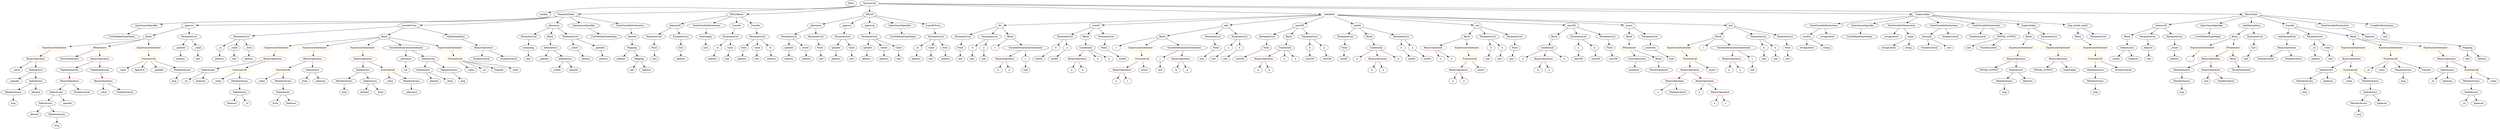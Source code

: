 strict digraph {
	graph [bb="0,0,13789,828"];
	node [label="\N"];
	Enter	[height=0.5,
		pos="4664,810",
		width=0.83628];
	VariableDeclaration_decimals	[color=black,
		height=0.5,
		label=decimals,
		pos="10726,594",
		width=1.1967];
	NumberLiteral_Unnamed_8	[color=black,
		height=0.5,
		label=NumberLiteral,
		pos="10732,522",
		width=1.765];
	VariableDeclaration_decimals -> NumberLiteral_Unnamed_8	[pos="e,10731,540.1 10728,575.7 10728,568.41 10729,559.73 10730,551.54"];
	ElementaryTypeName_uint_32	[color=black,
		height=0.5,
		label=uint,
		pos="10841,522",
		width=0.75];
	VariableDeclaration_decimals -> ElementaryTypeName_uint_32	[pos="e,10822,534.76 10750,578.67 10768,567.68 10793,552.46 10812,540.72"];
	Block_Unnamed_3	[color=black,
		height=0.5,
		label=Block,
		pos="6414,594",
		width=0.90558];
	Identifier_c_4	[color=black,
		height=0.5,
		label=c,
		pos="6168,522",
		width=0.75];
	Block_Unnamed_3 -> Identifier_c_4	[pos="e,6189.1,533.77 6383.6,587.25 6342.2,579.01 6266.3,562.33 6204,540 6202.5,539.45 6200.9,538.85 6199.3,538.22"];
	ExpressionStatement_Unnamed_2	[color=orange,
		height=0.5,
		label=ExpressionStatement,
		pos="6301,522",
		width=2.458];
	Block_Unnamed_3 -> ExpressionStatement_Unnamed_2	[pos="e,6327.8,539.57 6392.8,579.83 6377.2,570.21 6355.8,556.92 6337.5,545.61"];
	VariableDeclarationStatement_Unnamed_2	[color=black,
		height=0.5,
		label=VariableDeclarationStatement,
		pos="6527,522",
		width=3.3174];
	Block_Unnamed_3 -> VariableDeclarationStatement_Unnamed_2	[pos="e,6499.9,539.82 6435.3,579.83 6450.7,570.28 6472,557.1 6490.1,545.85"];
	Identifier_msg_9	[color=black,
		height=0.5,
		label=msg,
		pos="11067,234",
		width=0.75];
	NumberLiteral_Unnamed_3	[color=black,
		height=0.5,
		label=NumberLiteral,
		pos="12524,450",
		width=1.765];
	FunctionDefinition_allowance	[color=black,
		height=0.5,
		label=allowance,
		pos="4483,666",
		width=1.3076];
	ParameterList_Unnamed_21	[color=black,
		height=0.5,
		label=ParameterList,
		pos="4342,594",
		width=1.7095];
	FunctionDefinition_allowance -> ParameterList_Unnamed_21	[pos="e,4372.3,610.01 4455.2,651.17 4434.4,640.87 4405.8,626.66 4382.5,615.11"];
	ParameterList_Unnamed_22	[color=black,
		height=0.5,
		label=ParameterList,
		pos="4483,594",
		width=1.7095];
	FunctionDefinition_allowance -> ParameterList_Unnamed_22	[pos="e,4483,612.1 4483,647.7 4483,640.41 4483,631.73 4483,623.54"];
	BinaryOperation_Unnamed_7	[color=brown,
		height=0.5,
		label=BinaryOperation,
		pos="7984,522",
		width=1.9867];
	Identifier_a_5	[color=black,
		height=0.5,
		label=a,
		pos="8002,450",
		width=0.75];
	BinaryOperation_Unnamed_7 -> Identifier_a_5	[pos="e,7997.6,468.1 7988.5,503.7 7990.4,496.32 7992.6,487.52 7994.8,479.25"];
	Identifier_b_4	[color=black,
		height=0.5,
		label=b,
		pos="8074,450",
		width=0.75];
	BinaryOperation_Unnamed_7 -> Identifier_b_4	[pos="e,8057.1,464.2 8005.4,504.41 8018.2,494.42 8034.6,481.64 8048.2,471.09"];
	BinaryOperation_Unnamed_12	[color=brown,
		height=0.5,
		label=BinaryOperation,
		pos="6996,450",
		width=1.9867];
	Identifier_a_12	[color=black,
		height=0.5,
		label=a,
		pos="6960,378",
		width=0.75];
	BinaryOperation_Unnamed_12 -> Identifier_a_12	[pos="e,6968.3,395.14 6987.1,431.7 6983,423.75 6978.1,414.16 6973.6,405.34"];
	Identifier_b_10	[color=black,
		height=0.5,
		label=b,
		pos="7032,378",
		width=0.75];
	BinaryOperation_Unnamed_12 -> Identifier_b_10	[pos="e,7023.7,395.14 7004.9,431.7 7009,423.75 7013.9,414.16 7018.5,405.34"];
	Identifier_allowed_1	[color=black,
		height=0.5,
		label=allowed,
		pos="2034,234",
		width=1.0858];
	ParameterList_Unnamed_11	[color=black,
		height=0.5,
		label=ParameterList,
		pos="7465,594",
		width=1.7095];
	Parameter_None_5	[color=black,
		height=0.5,
		label=None,
		pos="7455,522",
		width=0.85014];
	ParameterList_Unnamed_11 -> Parameter_None_5	[pos="e,7457.5,540.1 7462.6,575.7 7461.5,568.32 7460.2,559.52 7459.1,551.25"];
	IndexAccess_Unnamed_7	[color=black,
		height=0.5,
		label=IndexAccess,
		pos="1154,378",
		width=1.6402];
	Identifier__to_3	[color=black,
		height=0.5,
		label=_to,
		pos="1025,306",
		width=0.75];
	IndexAccess_Unnamed_7 -> Identifier__to_3	[pos="e,1045.4,318.04 1126,361.81 1105.1,350.48 1076.6,335.01 1055.2,323.4"];
	Identifier_balances_5	[color=black,
		height=0.5,
		label=balances,
		pos="1113,306",
		width=1.1828];
	IndexAccess_Unnamed_7 -> Identifier_balances_5	[pos="e,1122.9,323.79 1144.1,360.05 1139.5,352.14 1133.8,342.54 1128.7,333.69"];
	Parameter_spender_1	[color=black,
		height=0.5,
		label=spender,
		pos="4572,522",
		width=1.1135];
	ElementaryTypeName_address_8	[color=black,
		height=0.5,
		label=address,
		pos="4573,450",
		width=1.0996];
	Parameter_spender_1 -> ElementaryTypeName_address_8	[pos="e,4572.8,468.1 4572.3,503.7 4572.4,496.41 4572.5,487.73 4572.6,479.54"];
	Block_Unnamed_13	[color=black,
		height=0.5,
		label=Block,
		pos="11759,594",
		width=0.90558];
	IndexAccess_Unnamed_4	[color=black,
		height=0.5,
		label=IndexAccess,
		pos="11759,522",
		width=1.6402];
	Block_Unnamed_13 -> IndexAccess_Unnamed_4	[pos="e,11759,540.1 11759,575.7 11759,568.41 11759,559.73 11759,551.54"];
	ElementaryTypeName_uint_19	[color=black,
		height=0.5,
		label=uint,
		pos="4488,450",
		width=0.75];
	BinaryOperation_Unnamed_20	[color=brown,
		height=0.5,
		label=BinaryOperation,
		pos="1715,450",
		width=1.9867];
	FunctionCall_Unnamed_7	[color=orange,
		height=0.5,
		label=FunctionCall,
		pos="1574,378",
		width=1.6125];
	BinaryOperation_Unnamed_20 -> FunctionCall_Unnamed_7	[pos="e,1603.8,393.77 1683.7,433.46 1663.1,423.24 1636,409.77 1613.9,398.78"];
	IndexAccess_Unnamed_9	[color=black,
		height=0.5,
		label=IndexAccess,
		pos="1715,378",
		width=1.6402];
	BinaryOperation_Unnamed_20 -> IndexAccess_Unnamed_9	[pos="e,1715,396.1 1715,431.7 1715,424.41 1715,415.73 1715,407.54"];
	IndexAccess_Unnamed_13	[color=black,
		height=0.5,
		label=IndexAccess,
		pos="311.03,234",
		width=1.6402];
	IndexAccess_Unnamed_14	[color=black,
		height=0.5,
		label=IndexAccess,
		pos="250.03,162",
		width=1.6402];
	IndexAccess_Unnamed_13 -> IndexAccess_Unnamed_14	[pos="e,264.38,179.47 296.57,216.41 289.2,207.95 280.09,197.49 271.88,188.08"];
	Identifier__spender	[color=black,
		height=0.5,
		label=_spender,
		pos="372.03,162",
		width=1.2521];
	IndexAccess_Unnamed_13 -> Identifier__spender	[pos="e,357.68,179.47 325.48,216.41 332.85,207.95 341.97,197.49 350.17,188.08"];
	Identifier_b_12	[color=black,
		height=0.5,
		label=b,
		pos="8577,378",
		width=0.75];
	Parameter_to	[color=black,
		height=0.5,
		label=to,
		pos="3900,522",
		width=0.75];
	ElementaryTypeName_address_1	[color=black,
		height=0.5,
		label=address,
		pos="3869,450",
		width=1.0996];
	Parameter_to -> ElementaryTypeName_address_1	[pos="e,3876.5,467.96 3892.7,504.41 3889.2,496.59 3885,487.06 3881.1,478.23"];
	PragmaDirective_solidity	[color=black,
		height=0.5,
		label=solidity,
		pos="3012,738",
		width=1.0442];
	Identifier_INITIAL_SUPPLY	[color=black,
		height=0.5,
		label=INITIAL_SUPPLY,
		pos="11293,378",
		width=2.3333];
	Parameter_b_2	[color=black,
		height=0.5,
		label=b,
		pos="8295,522",
		width=0.75];
	ElementaryTypeName_uint_9	[color=black,
		height=0.5,
		label=uint,
		pos="8280,450",
		width=0.75];
	Parameter_b_2 -> ElementaryTypeName_uint_9	[pos="e,8283.7,468.1 8291.3,503.7 8289.7,496.32 8287.9,487.52 8286.1,479.25"];
	Identifier__spender_3	[color=black,
		height=0.5,
		label=_spender,
		pos="2985,450",
		width=1.2521];
	ExpressionStatement_Unnamed_4	[color=orange,
		height=0.5,
		label=ExpressionStatement,
		pos="13001,522",
		width=2.458];
	BinaryOperation_Unnamed_16	[color=brown,
		height=0.5,
		label=BinaryOperation,
		pos="12992,450",
		width=1.9867];
	ExpressionStatement_Unnamed_4 -> BinaryOperation_Unnamed_16	[pos="e,12994,468.1 12999,503.7 12998,496.32 12997,487.52 12996,479.25"];
	BinaryOperation_Unnamed_14	[color=brown,
		height=0.5,
		label=BinaryOperation,
		pos="12215,450",
		width=1.9867];
	MemberAccess_Unnamed	[color=black,
		height=0.5,
		label=MemberAccess,
		pos="12056,378",
		width=1.9174];
	BinaryOperation_Unnamed_14 -> MemberAccess_Unnamed	[pos="e,12090,394.04 12181,433.81 12157,423.5 12126,409.77 12101,398.64"];
	BinaryOperation_Unnamed_15	[color=brown,
		height=0.5,
		label=BinaryOperation,
		pos="12215,378",
		width=1.9867];
	BinaryOperation_Unnamed_14 -> BinaryOperation_Unnamed_15	[pos="e,12215,396.1 12215,431.7 12215,424.41 12215,415.73 12215,407.54"];
	Parameter_None_7	[color=black,
		height=0.5,
		label=None,
		pos="8998,522",
		width=0.85014];
	ElementaryTypeName_uint256_5	[color=black,
		height=0.5,
		label=uint256,
		pos="8999,450",
		width=1.0442];
	Parameter_None_7 -> ElementaryTypeName_uint256_5	[pos="e,8998.8,468.1 8998.3,503.7 8998.4,496.41 8998.5,487.73 8998.6,479.54"];
	FunctionDefinition_balanceOf_1	[color=black,
		height=0.5,
		label=balanceOf,
		pos="11942,666",
		width=1.3491];
	FunctionDefinition_balanceOf_1 -> Block_Unnamed_13	[pos="e,11785,605.75 11908,652.7 11879,642.17 11837,626.46 11800,612 11798,611.32 11797,610.62 11795,609.9"];
	ParameterList_Unnamed_29	[color=black,
		height=0.5,
		label=ParameterList,
		pos="11871,594",
		width=1.7095];
	FunctionDefinition_balanceOf_1 -> ParameterList_Unnamed_29	[pos="e,11888,611.63 11926,648.76 11917,640.06 11906,629.15 11896,619.43"];
	ParameterList_Unnamed_28	[color=black,
		height=0.5,
		label=ParameterList,
		pos="12012,594",
		width=1.7095];
	FunctionDefinition_balanceOf_1 -> ParameterList_Unnamed_28	[pos="e,11995,611.63 11958,648.76 11967,640.14 11978,629.36 11987,619.73"];
	FunctionDefinition_balanceOf	[color=black,
		height=0.5,
		label=balanceOf,
		pos="3690,666",
		width=1.3491];
	ParameterList_Unnamed_18	[color=black,
		height=0.5,
		label=ParameterList,
		pos="3579,594",
		width=1.7095];
	FunctionDefinition_balanceOf -> ParameterList_Unnamed_18	[pos="e,3604,610.72 3666.2,649.98 3650.9,640.31 3630.7,627.58 3613.6,616.8"];
	ParameterList_Unnamed_17	[color=black,
		height=0.5,
		label=ParameterList,
		pos="3720,594",
		width=1.7095];
	FunctionDefinition_balanceOf -> ParameterList_Unnamed_17	[pos="e,3712.6,612.28 3697.3,648.05 3700.6,640.43 3704.5,631.23 3708.2,622.65"];
	Identifier_allowed	[color=black,
		height=0.5,
		label=allowed,
		pos="2425,306",
		width=1.0858];
	Parameter_None_2	[color=black,
		height=0.5,
		label=None,
		pos="8443,522",
		width=0.85014];
	ElementaryTypeName_uint_10	[color=black,
		height=0.5,
		label=uint,
		pos="8424,450",
		width=0.75];
	Parameter_None_2 -> ElementaryTypeName_uint_10	[pos="e,8428.6,467.79 8438.4,504.05 8436.4,496.49 8433.9,487.37 8431.6,478.85"];
	StateVariableDeclaration_Unnamed	[color=black,
		height=0.5,
		label=StateVariableDeclaration,
		pos="3858,666",
		width=2.8184];
	VariableDeclaration_totalSupply	[color=black,
		height=0.5,
		label=totalSupply,
		pos="3853,594",
		width=1.4739];
	StateVariableDeclaration_Unnamed -> VariableDeclaration_totalSupply	[pos="e,3854.2,612.1 3856.8,647.7 3856.3,640.41 3855.7,631.73 3855.1,623.54"];
	Parameter_to_1	[color=black,
		height=0.5,
		label=to,
		pos="5017,522",
		width=0.75];
	ElementaryTypeName_address_7	[color=black,
		height=0.5,
		label=address,
		pos="5010,450",
		width=1.0996];
	Parameter_to_1 -> ElementaryTypeName_address_7	[pos="e,5011.7,468.1 5015.3,503.7 5014.6,496.41 5013.7,487.73 5012.9,479.54"];
	Identifier__value_8	[color=black,
		height=0.5,
		label=_value,
		pos="83.028,378",
		width=0.96103];
	Parameter_b_6	[color=black,
		height=0.5,
		label=b,
		pos="7268,522",
		width=0.75];
	ElementaryTypeName_uint256_1	[color=black,
		height=0.5,
		label=uint256,
		pos="7268,450",
		width=1.0442];
	Parameter_b_6 -> ElementaryTypeName_uint256_1	[pos="e,7268,468.1 7268,503.7 7268,496.41 7268,487.73 7268,479.54"];
	Parameter_value	[color=black,
		height=0.5,
		label=value,
		pos="3975,522",
		width=0.82242];
	ElementaryTypeName_uint_17	[color=black,
		height=0.5,
		label=uint,
		pos="3954,450",
		width=0.75];
	Parameter_value -> ElementaryTypeName_uint_17	[pos="e,3959.1,467.79 3969.9,504.05 3967.6,496.4 3964.9,487.16 3962.3,478.56"];
	InheritanceSpecifier_Unnamed_1	[color=black,
		height=0.5,
		label=InheritanceSpecifier,
		pos="12212,666",
		width=2.3333];
	UserDefinedTypeName_Unnamed_1	[color=black,
		height=0.5,
		label=UserDefinedTypeName,
		pos="12190,594",
		width=2.7214];
	InheritanceSpecifier_Unnamed_1 -> UserDefinedTypeName_Unnamed_1	[pos="e,12195,612.1 12207,647.7 12204,640.24 12201,631.32 12199,622.97"];
	Parameter__to_1	[color=black,
		height=0.5,
		label=_to,
		pos="1232,522",
		width=0.75];
	ElementaryTypeName_address_17	[color=black,
		height=0.5,
		label=address,
		pos="1230,450",
		width=1.0996];
	Parameter__to_1 -> ElementaryTypeName_address_17	[pos="e,1230.5,468.1 1231.5,503.7 1231.3,496.41 1231.1,487.73 1230.8,479.54"];
	FunctionCall_Unnamed_11	[color=orange,
		height=0.5,
		label=FunctionCall,
		pos="11588,450",
		width=1.6125];
	MemberAccess_Unnamed_16	[color=black,
		height=0.5,
		label=MemberAccess,
		pos="11588,378",
		width=1.9174];
	FunctionCall_Unnamed_11 -> MemberAccess_Unnamed_16	[pos="e,11588,396.1 11588,431.7 11588,424.41 11588,415.73 11588,407.54"];
	NumberLiteral_Unnamed_12	[color=black,
		height=0.5,
		label=NumberLiteral,
		pos="11739,378",
		width=1.765];
	FunctionCall_Unnamed_11 -> NumberLiteral_Unnamed_12	[pos="e,11707,393.97 11619,434.5 11642,424.12 11672,410.04 11697,398.66"];
	ElementaryTypeName_address	[color=black,
		height=0.5,
		label=address,
		pos="3720,450",
		width=1.0996];
	ExpressionStatement_Unnamed_14	[color=orange,
		height=0.5,
		label=ExpressionStatement,
		pos="11198,522",
		width=2.458];
	BinaryOperation_Unnamed_28	[color=brown,
		height=0.5,
		label=BinaryOperation,
		pos="11132,450",
		width=1.9867];
	ExpressionStatement_Unnamed_14 -> BinaryOperation_Unnamed_28	[pos="e,11148,467.79 11182,504.05 11174,495.63 11164,485.28 11156,475.97"];
	NumberLiteral_Unnamed_4	[color=black,
		height=0.5,
		label=NumberLiteral,
		pos="2641,450",
		width=1.765];
	ElementaryTypeName_address_19	[color=black,
		height=0.5,
		label=address,
		pos="3224,450",
		width=1.0996];
	ParameterList_Unnamed_24	[color=black,
		height=0.5,
		label=ParameterList,
		pos="4624,594",
		width=1.7095];
	ParameterList_Unnamed_24 -> Parameter_spender_1	[pos="e,4584.1,539.31 4611.4,576.05 4605.3,567.77 4597.7,557.62 4590.9,548.42"];
	Parameter_value_2	[color=black,
		height=0.5,
		label=value,
		pos="4660,522",
		width=0.82242];
	ParameterList_Unnamed_24 -> Parameter_value_2	[pos="e,4651.5,539.62 4632.9,575.7 4637,567.87 4641.8,558.44 4646.3,549.73"];
	FunctionDefinition_div	[color=black,
		height=0.5,
		label=div,
		pos="5462,666",
		width=0.75];
	ParameterList_Unnamed_3	[color=black,
		height=0.5,
		label=ParameterList,
		pos="5263,594",
		width=1.7095];
	FunctionDefinition_div -> ParameterList_Unnamed_3	[pos="e,5301.2,608.44 5438.4,656.7 5407.4,645.78 5352.1,626.34 5311.9,612.19"];
	ParameterList_Unnamed_2	[color=black,
		height=0.5,
		label=ParameterList,
		pos="5406,594",
		width=1.7095];
	FunctionDefinition_div -> ParameterList_Unnamed_2	[pos="e,5419.3,611.63 5449.9,649.81 5443.1,641.28 5434.4,630.4 5426.5,620.6"];
	Block_Unnamed_1	[color=black,
		height=0.5,
		label=Block,
		pos="5518,594",
		width=0.90558];
	FunctionDefinition_div -> Block_Unnamed_1	[pos="e,5505.5,610.64 5474.2,649.81 5481.3,640.94 5490.4,629.55 5498.5,619.45"];
	BinaryOperation_Unnamed_26	[color=brown,
		height=0.5,
		label=BinaryOperation,
		pos="195.03,450",
		width=1.9867];
	BinaryOperation_Unnamed_26 -> Identifier__value_8	[pos="e,104.36,392.33 169.05,432.76 152.63,422.5 131.32,409.18 114.01,398.37"];
	IndexAccess_Unnamed_15	[color=black,
		height=0.5,
		label=IndexAccess,
		pos="195.03,378",
		width=1.6402];
	BinaryOperation_Unnamed_26 -> IndexAccess_Unnamed_15	[pos="e,195.03,396.1 195.03,431.7 195.03,424.41 195.03,415.73 195.03,407.54"];
	Identifier__to_1	[color=black,
		height=0.5,
		label=_to,
		pos="13588,162",
		width=0.75];
	Identifier_assertion	[color=black,
		height=0.5,
		label=assertion,
		pos="9113,378",
		width=1.2105];
	Block_Unnamed_2	[color=black,
		height=0.5,
		label=Block,
		pos="8162,594",
		width=0.90558];
	Block_Unnamed_2 -> BinaryOperation_Unnamed_7	[pos="e,8021.4,537.71 8136.1,582.82 8108.9,572.11 8065.4,555.01 8031.9,541.84"];
	ExpressionStatement_Unnamed_1	[color=orange,
		height=0.5,
		label=ExpressionStatement,
		pos="8162,522",
		width=2.458];
	Block_Unnamed_2 -> ExpressionStatement_Unnamed_1	[pos="e,8162,540.1 8162,575.7 8162,568.41 8162,559.73 8162,551.54"];
	Identifier_b_2	[color=black,
		height=0.5,
		label=b,
		pos="5478,378",
		width=0.75];
	ElementaryTypeName_uint_14	[color=black,
		height=0.5,
		label=uint,
		pos="6408,378",
		width=0.75];
	Parameter__to	[color=black,
		height=0.5,
		label=_to,
		pos="12780,522",
		width=0.75];
	ElementaryTypeName_address_12	[color=black,
		height=0.5,
		label=address,
		pos="12790,450",
		width=1.0996];
	Parameter__to -> ElementaryTypeName_address_12	[pos="e,12788,468.1 12782,503.7 12784,496.32 12785,487.52 12786,479.25"];
	Parameter_b_5	[color=black,
		height=0.5,
		label=b,
		pos="7795,522",
		width=0.75];
	ElementaryTypeName_uint64_4	[color=black,
		height=0.5,
		label=uint64,
		pos="7840,450",
		width=0.91945];
	Parameter_b_5 -> ElementaryTypeName_uint64_4	[pos="e,7829.5,467.31 7805.2,505.12 7810.6,496.73 7817.4,486.24 7823.5,476.73"];
	ElementaryTypeName_uint_29	[color=black,
		height=0.5,
		label=uint,
		pos="1315,450",
		width=0.75];
	Identifier_msg_5	[color=black,
		height=0.5,
		label=msg,
		pos="1919,234",
		width=0.75];
	Identifier_balances_6	[color=black,
		height=0.5,
		label=balances,
		pos="1277,162",
		width=1.1828];
	ContractDefinition_StandardToken	[color=black,
		height=0.5,
		label=StandardToken,
		pos="3136,738",
		width=1.8897];
	InheritanceSpecifier_Unnamed_3	[color=black,
		height=0.5,
		label=InheritanceSpecifier,
		pos="774.03,666",
		width=2.3333];
	ContractDefinition_StandardToken -> InheritanceSpecifier_Unnamed_3	[pos="e,851.29,673.34 3088.2,724.9 3078.6,722.9 3068.5,721.12 3059,720 2609.2,666.91 1473.6,703.56 1021,684 968.46,681.73 909.69,677.74 \
862.67,674.2"];
	FunctionDefinition_approve_1	[color=black,
		height=0.5,
		label=approve,
		pos="1071,666",
		width=1.1412];
	ContractDefinition_StandardToken -> FunctionDefinition_approve_1	[pos="e,1112.3,667.63 3087.8,724.88 3078.3,722.91 3068.4,721.15 3059,720 2862.3,695.88 1418.3,672.38 1123.5,667.8"];
	FunctionDefinition_transferFrom_1	[color=black,
		height=0.5,
		label=transferFrom,
		pos="2293,666",
		width=1.6402];
	ContractDefinition_StandardToken -> FunctionDefinition_transferFrom_1	[pos="e,2352,668.11 3087.3,725.11 3078,723.15 3068.2,721.33 3059,720 2804.5,683.31 2498.7,671.82 2363.4,668.39"];
	FunctionDefinition_allowance_1	[color=black,
		height=0.5,
		label=allowance,
		pos="3038,666",
		width=1.3076];
	ContractDefinition_StandardToken -> FunctionDefinition_allowance_1	[pos="e,3059.6,682.43 3113.3,720.76 3100,711.29 3083.1,699.21 3068.7,688.9"];
	InheritanceSpecifier_Unnamed_2	[color=black,
		height=0.5,
		label=InheritanceSpecifier,
		pos="3199,666",
		width=2.3333];
	ContractDefinition_StandardToken -> InheritanceSpecifier_Unnamed_2	[pos="e,3183.9,683.79 3151.3,720.05 3158.8,711.71 3168,701.49 3176.3,692.25"];
	StateVariableDeclaration_Unnamed_2	[color=black,
		height=0.5,
		label=StateVariableDeclaration,
		pos="3448,666",
		width=2.8184];
	ContractDefinition_StandardToken -> StateVariableDeclaration_Unnamed_2	[pos="e,3386.8,680.74 3186.9,725.6 3238.2,714.08 3318,696.18 3375.9,683.19"];
	Parameter_None_4	[color=black,
		height=0.5,
		label=None,
		pos="6092,522",
		width=0.85014];
	ElementaryTypeName_uint64_2	[color=black,
		height=0.5,
		label=uint64,
		pos="6196,450",
		width=0.91945];
	Parameter_None_4 -> ElementaryTypeName_uint64_2	[pos="e,6175.8,464.58 6111.6,507.83 6127.1,497.41 6149,482.68 6166.6,470.83"];
	StateVariableDeclaration_Unnamed_4	[color=black,
		height=0.5,
		label=StateVariableDeclaration,
		pos="10176,666",
		width=2.8184];
	VariableDeclaration_symbol	[color=black,
		height=0.5,
		label=symbol,
		pos="10083,594",
		width=1.0581];
	StateVariableDeclaration_Unnamed_4 -> VariableDeclaration_symbol	[pos="e,10102,609.66 10154,648.05 10141,638.52 10125,626.53 10111,616.35"];
	stringLiteral_Unnamed_3	[color=black,
		height=0.5,
		label=stringLiteral,
		pos="10193,594",
		width=1.5016];
	StateVariableDeclaration_Unnamed_4 -> stringLiteral_Unnamed_3	[pos="e,10189,612.1 10180,647.7 10182,640.32 10184,631.52 10186,623.25"];
	FunctionDefinition_approve	[color=black,
		height=0.5,
		label=approve,
		pos="4642,666",
		width=1.1412];
	FunctionDefinition_approve -> ParameterList_Unnamed_24	[pos="e,4628.4,612.1 4637.6,647.7 4635.7,640.32 4633.4,631.52 4631.3,623.25"];
	Parameter_balance	[color=black,
		height=0.5,
		label=balance,
		pos="11880,522",
		width=1.0719];
	ElementaryTypeName_uint_27	[color=black,
		height=0.5,
		label=uint,
		pos="11890,450",
		width=0.75];
	Parameter_balance -> ElementaryTypeName_uint_27	[pos="e,11888,468.1 11882,503.7 11884,496.32 11885,487.52 11886,479.25"];
	InheritanceSpecifier_Unnamed_4	[color=black,
		height=0.5,
		label=InheritanceSpecifier,
		pos="10379,666",
		width=2.3333];
	UserDefinedTypeName_Unnamed_4	[color=black,
		height=0.5,
		label=UserDefinedTypeName,
		pos="10363,594",
		width=2.7214];
	InheritanceSpecifier_Unnamed_4 -> UserDefinedTypeName_Unnamed_4	[pos="e,10367,612.1 10375,647.7 10373,640.32 10371,631.52 10369,623.25"];
	FunctionCall_Unnamed_1	[color=orange,
		height=0.5,
		label=FunctionCall,
		pos="8177,450",
		width=1.6125];
	ExpressionStatement_Unnamed_1 -> FunctionCall_Unnamed_1	[pos="e,8173.4,468.1 8165.7,503.7 8167.3,496.32 8169.2,487.52 8171,479.25"];
	ParameterList_Unnamed_13	[color=black,
		height=0.5,
		label=ParameterList,
		pos="7021,594",
		width=1.7095];
	Parameter_None_6	[color=black,
		height=0.5,
		label=None,
		pos="6961,522",
		width=0.85014];
	ParameterList_Unnamed_13 -> Parameter_None_6	[pos="e,6974.2,538.36 7006.5,576.05 6999,567.35 6989.8,556.59 6981.6,547.03"];
	VariableDeclaration_spender	[color=black,
		height=0.5,
		label=spender,
		pos="4748,522",
		width=1.1135];
	ElementaryTypeName_address_10	[color=black,
		height=0.5,
		label=address,
		pos="4743,450",
		width=1.0996];
	VariableDeclaration_spender -> ElementaryTypeName_address_10	[pos="e,4744.2,468.1 4746.8,503.7 4746.3,496.41 4745.7,487.73 4745.1,479.54"];
	BinaryOperation_Unnamed_2	[color=brown,
		height=0.5,
		label=BinaryOperation,
		pos="9333,306",
		width=1.9867];
	Identifier_a_1	[color=black,
		height=0.5,
		label=a,
		pos="9250,234",
		width=0.75];
	BinaryOperation_Unnamed_2 -> Identifier_a_1	[pos="e,9266.2,248.65 9313.4,288.41 9301.8,278.65 9287,266.22 9274.7,255.81"];
	NumberLiteral_Unnamed	[color=black,
		height=0.5,
		label=NumberLiteral,
		pos="9359,234",
		width=1.765];
	BinaryOperation_Unnamed_2 -> NumberLiteral_Unnamed	[pos="e,9352.7,252.1 9339.5,287.7 9342.3,280.15 9345.6,271.12 9348.7,262.68"];
	Identifier__value_9	[color=black,
		height=0.5,
		label=_value,
		pos="669.03,378",
		width=0.96103];
	ElementaryTypeName_uint_3	[color=black,
		height=0.5,
		label=uint,
		pos="9759,378",
		width=0.75];
	UserDefinedTypeName_Unnamed_3	[color=black,
		height=0.5,
		label=UserDefinedTypeName,
		pos="668.03,594",
		width=2.7214];
	InheritanceSpecifier_Unnamed_3 -> UserDefinedTypeName_Unnamed_3	[pos="e,693.34,611.71 748.91,648.41 735.15,639.32 717.88,627.92 702.84,617.99"];
	Parameter_None_1	[color=black,
		height=0.5,
		label=None,
		pos="5260,522",
		width=0.85014];
	ParameterList_Unnamed_3 -> Parameter_None_1	[pos="e,5260.8,540.1 5262.3,575.7 5262,568.41 5261.6,559.73 5261.3,551.54"];
	ModifierDefinition_onlyPayloadSize	[color=black,
		height=0.5,
		label=onlyPayloadSize,
		pos="12429,666",
		width=2.0006];
	Block_Unnamed_10	[color=black,
		height=0.5,
		label=Block,
		pos="12339,594",
		width=0.90558];
	ModifierDefinition_onlyPayloadSize -> Block_Unnamed_10	[pos="e,12357,609.34 12408,648.41 12395,638.75 12380,626.48 12366,616.14"];
	ParameterList_Unnamed_26	[color=black,
		height=0.5,
		label=ParameterList,
		pos="12451,594",
		width=1.7095];
	ModifierDefinition_onlyPayloadSize -> ParameterList_Unnamed_26	[pos="e,12446,612.1 12434,647.7 12437,640.24 12440,631.32 12442,622.97"];
	BinaryOperation_Unnamed	[color=brown,
		height=0.5,
		label=BinaryOperation,
		pos="9642,450",
		width=1.9867];
	Identifier_b	[color=black,
		height=0.5,
		label=b,
		pos="9615,378",
		width=0.75];
	BinaryOperation_Unnamed -> Identifier_b	[pos="e,9621.4,395.62 9635.4,431.7 9632.4,424.04 9628.9,414.85 9625.6,406.3"];
	Identifier_a	[color=black,
		height=0.5,
		label=a,
		pos="9687,378",
		width=0.75];
	BinaryOperation_Unnamed -> Identifier_a	[pos="e,9676.9,394.83 9652.9,432.05 9658.3,423.73 9664.8,413.54 9670.8,404.32"];
	ElementaryTypeName_var	[color=black,
		height=0.5,
		label=var,
		pos="2243,378",
		width=0.75];
	Conditional_Unnamed_1	[color=black,
		height=0.5,
		label=Conditional,
		pos="7639,522",
		width=1.4877];
	Identifier_a_11	[color=black,
		height=0.5,
		label=a,
		pos="7528,450",
		width=0.75];
	Conditional_Unnamed_1 -> Identifier_a_11	[pos="e,7547.2,463.08 7614.7,505.64 7597.6,494.89 7574.8,480.49 7556.8,469.17"];
	BinaryOperation_Unnamed_11	[color=brown,
		height=0.5,
		label=BinaryOperation,
		pos="7645,450",
		width=1.9867];
	Conditional_Unnamed_1 -> BinaryOperation_Unnamed_11	[pos="e,7643.6,468.1 7640.5,503.7 7641.1,496.41 7641.9,487.73 7642.6,479.54"];
	Identifier_b_9	[color=black,
		height=0.5,
		label=b,
		pos="7762,450",
		width=0.75];
	Conditional_Unnamed_1 -> Identifier_b_9	[pos="e,7742.2,462.31 7665.4,505.98 7685.1,494.78 7712,479.47 7732.4,467.85"];
	Block_Unnamed_7	[color=black,
		height=0.5,
		label=Block,
		pos="8679,594",
		width=0.90558];
	Conditional_Unnamed_3	[color=black,
		height=0.5,
		label=Conditional,
		pos="8635,522",
		width=1.4877];
	Block_Unnamed_7 -> Conditional_Unnamed_3	[pos="e,8645.8,540.12 8668.8,576.76 8663.8,568.7 8657.5,558.74 8651.7,549.6"];
	Identifier_msg_2	[color=black,
		height=0.5,
		label=msg,
		pos="12993,90",
		width=0.75];
	FunctionDefinition_transfer_1	[color=black,
		height=0.5,
		label=transfer,
		pos="12665,666",
		width=1.0719];
	ModifierInvocation_onlyPayloadSize	[color=black,
		height=0.5,
		label=onlyPayloadSize,
		pos="12646,594",
		width=2.0006];
	FunctionDefinition_transfer_1 -> ModifierInvocation_onlyPayloadSize	[pos="e,12651,612.1 12660,647.7 12658,640.24 12656,631.32 12654,622.97"];
	ParameterList_Unnamed_27	[color=black,
		height=0.5,
		label=ParameterList,
		pos="12798,594",
		width=1.7095];
	FunctionDefinition_transfer_1 -> ParameterList_Unnamed_27	[pos="e,12769,610.3 12690,651.83 12709,641.65 12737,627.35 12759,615.64"];
	Block_Unnamed_12	[color=black,
		height=0.5,
		label=Block,
		pos="13001,594",
		width=0.90558];
	FunctionDefinition_transfer_1 -> Block_Unnamed_12	[pos="e,12971,601.27 12700,657.77 12762,644.76 12893,617.46 12960,603.55"];
	ExpressionStatement_Unnamed_13	[color=orange,
		height=0.5,
		label=ExpressionStatement,
		pos="11393,522",
		width=2.458];
	BinaryOperation_Unnamed_27	[color=brown,
		height=0.5,
		label=BinaryOperation,
		pos="11393,450",
		width=1.9867];
	ExpressionStatement_Unnamed_13 -> BinaryOperation_Unnamed_27	[pos="e,11393,468.1 11393,503.7 11393,496.41 11393,487.73 11393,479.54"];
	ParameterList_Unnamed_25	[color=black,
		height=0.5,
		label=ParameterList,
		pos="4765,594",
		width=1.7095];
	ParameterList_Unnamed_25 -> VariableDeclaration_spender	[pos="e,4752.2,540.1 4760.8,575.7 4759,568.32 4756.9,559.52 4754.9,551.25"];
	VariableDeclaration_owner	[color=black,
		height=0.5,
		label=owner,
		pos="4840,522",
		width=0.93331];
	ParameterList_Unnamed_25 -> VariableDeclaration_owner	[pos="e,4823.9,538.04 4782.8,576.41 4792.6,567.22 4805,555.67 4815.7,545.66"];
	VariableDeclaration_value_1	[color=black,
		height=0.5,
		label=value,
		pos="4923,522",
		width=0.82242];
	ParameterList_Unnamed_25 -> VariableDeclaration_value_1	[pos="e,4899.6,533.39 4797.8,578.5 4824.5,566.67 4862,550.02 4889.1,538.05"];
	IndexAccess_Unnamed_3	[color=black,
		height=0.5,
		label=IndexAccess,
		pos="13632,234",
		width=1.6402];
	IndexAccess_Unnamed_3 -> Identifier__to_1	[pos="e,13598,178.83 13621,216.05 13616,207.73 13610,197.54 13604,188.32"];
	Identifier_balances_3	[color=black,
		height=0.5,
		label=balances,
		pos="13676,162",
		width=1.1828];
	IndexAccess_Unnamed_3 -> Identifier_balances_3	[pos="e,13665,179.79 13643,216.05 13648,208.06 13654,198.33 13659,189.4"];
	MemberAccess_Unnamed_4	[color=black,
		height=0.5,
		label=MemberAccess,
		pos="12993,162",
		width=1.9174];
	MemberAccess_Unnamed_4 -> Identifier_msg_2	[pos="e,12993,108.1 12993,143.7 12993,136.41 12993,127.73 12993,119.54"];
	Parameter__owner	[color=black,
		height=0.5,
		label=_owner,
		pos="12012,522",
		width=1.0719];
	ElementaryTypeName_address_13	[color=black,
		height=0.5,
		label=address,
		pos="12012,450",
		width=1.0996];
	Parameter__owner -> ElementaryTypeName_address_13	[pos="e,12012,468.1 12012,503.7 12012,496.41 12012,487.73 12012,479.54"];
	IndexAccess_Unnamed_10	[color=black,
		height=0.5,
		label=IndexAccess,
		pos="1574,234",
		width=1.6402];
	Identifier__from_2	[color=black,
		height=0.5,
		label=_from,
		pos="1527,162",
		width=0.93331];
	IndexAccess_Unnamed_10 -> Identifier__from_2	[pos="e,1538,179.31 1562.7,216.05 1557.1,207.85 1550.4,197.83 1544.3,188.71"];
	Identifier_balances_8	[color=black,
		height=0.5,
		label=balances,
		pos="1621,162",
		width=1.1828];
	IndexAccess_Unnamed_10 -> Identifier_balances_8	[pos="e,1609.8,179.79 1585.4,216.05 1590.8,207.97 1597.4,198.12 1603.5,189.11"];
	Identifier_a_8	[color=black,
		height=0.5,
		label=a,
		pos="5893,378",
		width=0.75];
	ParameterList_Unnamed_33	[color=black,
		height=0.5,
		label=ParameterList,
		pos="2900,594",
		width=1.7095];
	Parameter_remaining	[color=black,
		height=0.5,
		label=remaining,
		pos="2895,522",
		width=1.2798];
	ParameterList_Unnamed_33 -> Parameter_remaining	[pos="e,2896.2,540.1 2898.8,575.7 2898.3,568.41 2897.7,559.73 2897.1,551.54"];
	ExpressionStatement_Unnamed_7	[color=orange,
		height=0.5,
		label=ExpressionStatement,
		pos="1586,522",
		width=2.458];
	BinaryOperation_Unnamed_19	[color=brown,
		height=0.5,
		label=BinaryOperation,
		pos="1529,450",
		width=1.9867];
	ExpressionStatement_Unnamed_7 -> BinaryOperation_Unnamed_19	[pos="e,1542.7,467.79 1572.2,504.05 1565.5,495.8 1557.3,485.7 1549.8,476.54"];
	ElementaryTypeName_uint64_3	[color=black,
		height=0.5,
		label=uint64,
		pos="7924,450",
		width=0.91945];
	ThrowStatement_Unnamed_1	[color=black,
		height=0.5,
		label=ThrowStatement,
		pos="12377,378",
		width=2.0006];
	IndexAccess_Unnamed	[color=black,
		height=0.5,
		label=IndexAccess,
		pos="12811,378",
		width=1.6402];
	BinaryOperation_Unnamed_16 -> IndexAccess_Unnamed	[pos="e,12846,392.7 12954,434.33 12926,423.4 12887,408.43 12857,396.82"];
	FunctionCall_Unnamed_3	[color=orange,
		height=0.5,
		label=FunctionCall,
		pos="12946,378",
		width=1.6125];
	BinaryOperation_Unnamed_16 -> FunctionCall_Unnamed_3	[pos="e,12957,395.79 12981,432.05 12976,424.06 12969,414.33 12963,405.4"];
	Block_Unnamed_5	[color=black,
		height=0.5,
		label=Block,
		pos="7598,594",
		width=0.90558];
	Block_Unnamed_5 -> Conditional_Unnamed_1	[pos="e,7629.1,539.96 7607.7,576.41 7612.4,568.42 7618.2,558.64 7623.4,549.64"];
	MemberAccess_Unnamed_15	[color=black,
		height=0.5,
		label=MemberAccess,
		pos="11067,306",
		width=1.9174];
	MemberAccess_Unnamed_15 -> Identifier_msg_9	[pos="e,11067,252.1 11067,287.7 11067,280.41 11067,271.73 11067,263.54"];
	Identifier_b_11	[color=black,
		height=0.5,
		label=b,
		pos="7113,450",
		width=0.75];
	BinaryOperation_Unnamed_18	[color=brown,
		height=0.5,
		label=BinaryOperation,
		pos="12646,522",
		width=1.9867];
	ModifierInvocation_onlyPayloadSize -> BinaryOperation_Unnamed_18	[pos="e,12646,540.1 12646,575.7 12646,568.41 12646,559.73 12646,551.54"];
	Identifier_msg_10	[color=black,
		height=0.5,
		label=msg,
		pos="11588,234",
		width=0.75];
	ParameterList_Unnamed_14	[color=black,
		height=0.5,
		label=ParameterList,
		pos="8813,594",
		width=1.7095];
	Parameter_a_7	[color=black,
		height=0.5,
		label=a,
		pos="8813,522",
		width=0.75];
	ParameterList_Unnamed_14 -> Parameter_a_7	[pos="e,8813,540.1 8813,575.7 8813,568.41 8813,559.73 8813,551.54"];
	Parameter_b_7	[color=black,
		height=0.5,
		label=b,
		pos="8896,522",
		width=0.75];
	ParameterList_Unnamed_14 -> Parameter_b_7	[pos="e,8879.7,536.79 8832.3,576.76 8843.8,567.01 8858.7,554.51 8871.1,544.01"];
	ElementaryTypeName_uint64_1	[color=black,
		height=0.5,
		label=uint64,
		pos="5722,450",
		width=0.91945];
	ParameterList_Unnamed_15	[color=black,
		height=0.5,
		label=ParameterList,
		pos="8973,594",
		width=1.7095];
	ParameterList_Unnamed_15 -> Parameter_None_7	[pos="e,8991.9,540.1 8979.2,575.7 8981.9,568.15 8985.1,559.12 8988.1,550.68"];
	ElementaryTypeName_uint_20	[color=black,
		height=0.5,
		label=uint,
		pos="5095,450",
		width=0.75];
	Identifier__value_6	[color=black,
		height=0.5,
		label=_value,
		pos="2615,378",
		width=0.96103];
	EventDefinition_Approval	[color=black,
		height=0.5,
		label=Approval,
		pos="4765,666",
		width=1.266];
	EventDefinition_Approval -> ParameterList_Unnamed_25	[pos="e,4765,612.1 4765,647.7 4765,640.41 4765,631.73 4765,623.54"];
	Block_Unnamed_8	[color=black,
		height=0.5,
		label=Block,
		pos="9106,594",
		width=0.90558];
	IfStatement_Unnamed	[color=orange,
		height=0.5,
		label=IfStatement,
		pos="9106,522",
		width=1.4739];
	Block_Unnamed_8 -> IfStatement_Unnamed	[pos="e,9106,540.1 9106,575.7 9106,568.41 9106,559.73 9106,551.54"];
	Identifier_b_5	[color=black,
		height=0.5,
		label=b,
		pos="6503,378",
		width=0.75];
	ParameterList_Unnamed_27 -> Parameter__to	[pos="e,12784,540.1 12794,575.7 12792,568.32 12789,559.52 12787,551.25"];
	Parameter__value	[color=black,
		height=0.5,
		label=_value,
		pos="12860,522",
		width=0.96103];
	ParameterList_Unnamed_27 -> Parameter__value	[pos="e,12846,538.83 12813,576.05 12821,567.47 12830,556.89 12838,547.44"];
	BinaryOperation_Unnamed_10	[color=brown,
		height=0.5,
		label=BinaryOperation,
		pos="5929,450",
		width=1.9867];
	BinaryOperation_Unnamed_10 -> Identifier_a_8	[pos="e,5901.3,395.14 5920.1,431.7 5916,423.75 5911.1,414.16 5906.6,405.34"];
	Identifier_b_6	[color=black,
		height=0.5,
		label=b,
		pos="5965,378",
		width=0.75];
	BinaryOperation_Unnamed_10 -> Identifier_b_6	[pos="e,5956.7,395.14 5937.9,431.7 5942,423.75 5946.9,414.16 5951.5,405.34"];
	Block_Unnamed_18	[color=black,
		height=0.5,
		label=Block,
		pos="11530,594",
		width=0.90558];
	ExpressionStatement_Unnamed_15	[color=orange,
		height=0.5,
		label=ExpressionStatement,
		pos="11588,522",
		width=2.458];
	Block_Unnamed_18 -> ExpressionStatement_Unnamed_15	[pos="e,11574,539.8 11543,577.12 11550,568.68 11559,558.1 11567,548.55"];
	FunctionDefinition_max64	[color=black,
		height=0.5,
		label=max64,
		pos="6046,666",
		width=0.97489];
	ParameterList_Unnamed_8	[color=black,
		height=0.5,
		label=ParameterList,
		pos="5878,594",
		width=1.7095];
	FunctionDefinition_max64 -> ParameterList_Unnamed_8	[pos="e,5912.4,609.31 6019.4,653.91 5993.5,643.11 5953.7,626.51 5922.9,613.68"];
	Block_Unnamed_4	[color=black,
		height=0.5,
		label=Block,
		pos="5990,594",
		width=0.90558];
	FunctionDefinition_max64 -> Block_Unnamed_4	[pos="e,6002.7,610.82 6033.3,649.12 6026.4,640.43 6017.6,629.49 6009.8,619.72"];
	ParameterList_Unnamed_9	[color=black,
		height=0.5,
		label=ParameterList,
		pos="6102,594",
		width=1.7095];
	FunctionDefinition_max64 -> ParameterList_Unnamed_9	[pos="e,6088.6,611.8 6058.7,649.12 6065.5,640.68 6073.9,630.1 6081.6,620.55"];
	ParameterList_Unnamed_30	[color=black,
		height=0.5,
		label=ParameterList,
		pos="1357,594",
		width=1.7095];
	ParameterList_Unnamed_30 -> Parameter__to_1	[pos="e,1252.3,534.36 1329.3,577.46 1309.4,566.35 1282.7,551.4 1262.3,539.97"];
	Parameter__value_1	[color=black,
		height=0.5,
		label=_value,
		pos="1314,522",
		width=0.96103];
	ParameterList_Unnamed_30 -> Parameter__value_1	[pos="e,1324,539.31 1346.6,576.05 1341.6,567.94 1335.6,558.04 1330,549.01"];
	Parameter__from	[color=black,
		height=0.5,
		label=_from,
		pos="1400,522",
		width=0.93331];
	ParameterList_Unnamed_30 -> Parameter__from	[pos="e,1390,539.31 1367.4,576.05 1372.4,567.94 1378.5,558.04 1384.1,549.01"];
	VariableDeclaration_from	[color=black,
		height=0.5,
		label=from,
		pos="4051,522",
		width=0.7947];
	ElementaryTypeName_address_2	[color=black,
		height=0.5,
		label=address,
		pos="4039,450",
		width=1.0996];
	VariableDeclaration_from -> ElementaryTypeName_address_2	[pos="e,4042,468.1 4048.1,503.7 4046.8,496.32 4045.3,487.52 4043.9,479.25"];
	Identifier__owner	[color=black,
		height=0.5,
		label=_owner,
		pos="11703,450",
		width=1.0719];
	MemberAccess_Unnamed_2	[color=black,
		height=0.5,
		label=MemberAccess,
		pos="12691,306",
		width=1.9174];
	Identifier_msg_1	[color=black,
		height=0.5,
		label=msg,
		pos="12691,234",
		width=0.75];
	MemberAccess_Unnamed_2 -> Identifier_msg_1	[pos="e,12691,252.1 12691,287.7 12691,280.41 12691,271.73 12691,263.54"];
	FunctionDefinition_add	[color=black,
		height=0.5,
		label=add,
		pos="6765,666",
		width=0.75];
	FunctionDefinition_add -> Block_Unnamed_3	[pos="e,6444.6,601.09 6739.2,659.85 6679,647.85 6528.9,617.92 6455.6,603.3"];
	ParameterList_Unnamed_7	[color=black,
		height=0.5,
		label=ParameterList,
		pos="6695,594",
		width=1.7095];
	FunctionDefinition_add -> ParameterList_Unnamed_7	[pos="e,6711.7,611.7 6750.5,650.5 6741.6,641.59 6730,629.94 6719.6,619.62"];
	ParameterList_Unnamed_6	[color=black,
		height=0.5,
		label=ParameterList,
		pos="6836,594",
		width=1.7095];
	FunctionDefinition_add -> ParameterList_Unnamed_6	[pos="e,6819.1,611.7 6779.7,650.5 6788.8,641.59 6800.6,629.94 6811.1,619.62"];
	ParameterList_Unnamed_29 -> Parameter_balance	[pos="e,11878,540.1 11873,575.7 11874,568.32 11875,559.52 11876,551.25"];
	MemberAccess_Unnamed_10	[color=black,
		height=0.5,
		label=MemberAccess,
		pos="1919,306",
		width=1.9174];
	MemberAccess_Unnamed_10 -> Identifier_msg_5	[pos="e,1919,252.1 1919,287.7 1919,280.41 1919,271.73 1919,263.54"];
	ParameterList_Unnamed_35	[color=black,
		height=0.5,
		label=ParameterList,
		pos="11642,594",
		width=1.7095];
	ExpressionStatement_Unnamed_6	[color=orange,
		height=0.5,
		label=ExpressionStatement,
		pos="13196,522",
		width=2.458];
	FunctionCall_Unnamed_5	[color=orange,
		height=0.5,
		label=FunctionCall,
		pos="13196,450",
		width=1.6125];
	ExpressionStatement_Unnamed_6 -> FunctionCall_Unnamed_5	[pos="e,13196,468.1 13196,503.7 13196,496.41 13196,487.73 13196,479.54"];
	Identifier__value_4	[color=black,
		height=0.5,
		label=_value,
		pos="1452,306",
		width=0.96103];
	FunctionCall_Unnamed_7 -> Identifier__value_4	[pos="e,1474.6,319.98 1547.3,361.64 1528.7,351.01 1504,336.82 1484.4,325.56"];
	MemberAccess_Unnamed_9	[color=black,
		height=0.5,
		label=MemberAccess,
		pos="1574,306",
		width=1.9174];
	FunctionCall_Unnamed_7 -> MemberAccess_Unnamed_9	[pos="e,1574,324.1 1574,359.7 1574,352.41 1574,343.73 1574,335.54"];
	Identifier_allowed_2	[color=black,
		height=0.5,
		label=allowed,
		pos="187.03,90",
		width=1.0858];
	ElementaryTypeName_uint256_3	[color=black,
		height=0.5,
		label=uint256,
		pos="8813,450",
		width=1.0442];
	ElementaryTypeName_uint_26	[color=black,
		height=0.5,
		label=uint,
		pos="12875,450",
		width=0.75];
	Identifier_msg_3	[color=black,
		height=0.5,
		label=msg,
		pos="13251,306",
		width=0.75];
	Identifier_msg	[color=black,
		height=0.5,
		label=msg,
		pos="12056,234",
		width=0.75];
	ExpressionStatement_Unnamed_11	[color=orange,
		height=0.5,
		label=ExpressionStatement,
		pos="301.03,522",
		width=2.458];
	ExpressionStatement_Unnamed_11 -> BinaryOperation_Unnamed_26	[pos="e,219.6,467.23 275.91,504.41 261.95,495.19 244.38,483.59 229.18,473.55"];
	StateVariableDeclaration_Unnamed_3	[color=black,
		height=0.5,
		label=StateVariableDeclaration,
		pos="10582,666",
		width=2.8184];
	stringLiteral_Unnamed_1	[color=black,
		height=0.5,
		label=stringLiteral,
		pos="10533,594",
		width=1.5016];
	StateVariableDeclaration_Unnamed_3 -> stringLiteral_Unnamed_1	[pos="e,10545,611.62 10570,647.7 10564,639.61 10557,629.81 10551,620.87"];
	VariableDeclaration_name	[color=black,
		height=0.5,
		label=name,
		pos="10635,594",
		width=0.83628];
	StateVariableDeclaration_Unnamed_3 -> VariableDeclaration_name	[pos="e,10623,610.67 10595,647.7 10601,639.28 10609,629.02 10616,619.79"];
	ElementaryTypeName_uint_8	[color=black,
		height=0.5,
		label=uint,
		pos="8352,450",
		width=0.75];
	ParameterList_Unnamed_16	[color=black,
		height=0.5,
		label=ParameterList,
		pos="9220,594",
		width=1.7095];
	Parameter_assertion	[color=black,
		height=0.5,
		label=assertion,
		pos="9221,522",
		width=1.2105];
	ParameterList_Unnamed_16 -> Parameter_assertion	[pos="e,9220.8,540.1 9220.3,575.7 9220.4,568.41 9220.5,559.73 9220.6,551.54"];
	Parameter_a_3	[color=black,
		height=0.5,
		label=a,
		pos="6771,522",
		width=0.75];
	ElementaryTypeName_uint_11	[color=black,
		height=0.5,
		label=uint,
		pos="6714,450",
		width=0.75];
	Parameter_a_3 -> ElementaryTypeName_uint_11	[pos="e,6726.4,466.16 6758.7,505.81 6751.3,496.82 6741.9,485.23 6733.6,475.03"];
	ElementaryTypeName_uint_24	[color=black,
		height=0.5,
		label=uint,
		pos="13556,450",
		width=0.75];
	Conditional_Unnamed_2	[color=black,
		height=0.5,
		label=Conditional,
		pos="7124,522",
		width=1.4877];
	Conditional_Unnamed_2 -> BinaryOperation_Unnamed_12	[pos="e,7024.9,466.8 7096.9,506.15 7078.9,496.31 7055,483.24 7035,472.3"];
	Conditional_Unnamed_2 -> Identifier_b_11	[pos="e,7115.7,468.1 7121.3,503.7 7120.1,496.32 7118.8,487.52 7117.5,479.25"];
	Identifier_a_13	[color=black,
		height=0.5,
		label=a,
		pos="7185,450",
		width=0.75];
	Conditional_Unnamed_2 -> Identifier_a_13	[pos="e,7171.9,466.04 7138.5,504.41 7146.3,495.5 7156,484.35 7164.5,474.56"];
	FunctionCall_Unnamed_2	[color=orange,
		height=0.5,
		label=FunctionCall,
		pos="6305,450",
		width=1.6125];
	ExpressionStatement_Unnamed_2 -> FunctionCall_Unnamed_2	[pos="e,6304.1,468.1 6302,503.7 6302.4,496.41 6302.9,487.73 6303.4,479.54"];
	ThrowStatement_Unnamed	[color=black,
		height=0.5,
		label=ThrowStatement,
		pos="9247,378",
		width=2.0006];
	VariableDeclaration_c_2	[color=black,
		height=0.5,
		label=c,
		pos="6408,450",
		width=0.75];
	VariableDeclaration_c_2 -> ElementaryTypeName_uint_14	[pos="e,6408,396.1 6408,431.7 6408,424.41 6408,415.73 6408,407.54"];
	ElementaryTypeName_address_14	[color=black,
		height=0.5,
		label=address,
		pos="3418,450",
		width=1.0996];
	ElementaryTypeName_uint_25	[color=black,
		height=0.5,
		label=uint,
		pos="12415,450",
		width=0.75];
	ElementaryTypeName_uint64_5	[color=black,
		height=0.5,
		label=uint64,
		pos="7450,450",
		width=0.91945];
	StateVariableDeclaration_Unnamed_1	[color=black,
		height=0.5,
		label=StateVariableDeclaration,
		pos="12900,666",
		width=2.8184];
	VariableDeclaration_balances	[color=black,
		height=0.5,
		label=balances,
		pos="13094,594",
		width=1.1828];
	StateVariableDeclaration_Unnamed_1 -> VariableDeclaration_balances	[pos="e,13062,606.41 12944,649.29 12976,637.64 13020,621.85 13052,610.3"];
	stringLiteral_Unnamed_2	[color=black,
		height=0.5,
		label=stringLiteral,
		pos="10083,522",
		width=1.5016];
	VariableDeclaration_symbol -> stringLiteral_Unnamed_2	[pos="e,10083,540.1 10083,575.7 10083,568.41 10083,559.73 10083,551.54"];
	ElementaryTypeName_string_1	[color=black,
		height=0.5,
		label=string,
		pos="10186,522",
		width=0.864];
	VariableDeclaration_symbol -> ElementaryTypeName_string_1	[pos="e,10166,536.43 10104,578.83 10119,568.48 10140,554.31 10157,542.83"];
	Parameter_None_5 -> ElementaryTypeName_uint64_5	[pos="e,7451.2,468.1 7453.8,503.7 7453.3,496.41 7452.7,487.73 7452.1,479.54"];
	Identifier_balances	[color=black,
		height=0.5,
		label=balances,
		pos="12821,306",
		width=1.1828];
	Identifier_a_15	[color=black,
		height=0.5,
		label=a,
		pos="8496,450",
		width=0.75];
	Conditional_Unnamed_3 -> Identifier_a_15	[pos="e,8517.1,461.61 8606.2,506.5 8583.2,494.9 8551,478.66 8527.3,466.75"];
	BinaryOperation_Unnamed_13	[color=brown,
		height=0.5,
		label=BinaryOperation,
		pos="8613,450",
		width=1.9867];
	Conditional_Unnamed_3 -> BinaryOperation_Unnamed_13	[pos="e,8618.4,468.1 8629.6,503.7 8627.2,496.24 8624.4,487.32 8621.8,478.97"];
	Identifier_b_13	[color=black,
		height=0.5,
		label=b,
		pos="8730,450",
		width=0.75];
	Conditional_Unnamed_3 -> Identifier_b_13	[pos="e,8712.4,464.01 8656.6,505.12 8670.4,494.92 8688.5,481.61 8703.2,470.74"];
	BinaryOperation_Unnamed_9	[color=brown,
		height=0.5,
		label=BinaryOperation,
		pos="6196,378",
		width=1.9867];
	FunctionCall_Unnamed_2 -> BinaryOperation_Unnamed_9	[pos="e,6221.2,395.14 6280.6,433.29 6265.9,423.88 6247,411.76 6230.8,401.36"];
	Identifier_assert_2	[color=black,
		height=0.5,
		label=assert,
		pos="6318,378",
		width=0.89172];
	FunctionCall_Unnamed_2 -> Identifier_assert_2	[pos="e,6314.9,396.1 6308.2,431.7 6309.6,424.32 6311.2,415.52 6312.8,407.25"];
	Parameter_size	[color=black,
		height=0.5,
		label=size,
		pos="12443,522",
		width=0.75];
	Parameter_size -> ElementaryTypeName_uint_25	[pos="e,12422,467.47 12436,504.41 12433,496.57 12429,486.99 12426,478.13"];
	Parameter_a_2	[color=black,
		height=0.5,
		label=a,
		pos="8367,522",
		width=0.75];
	Parameter_a_2 -> ElementaryTypeName_uint_8	[pos="e,8355.7,468.1 8363.3,503.7 8361.7,496.32 8359.9,487.52 8358.1,479.25"];
	Identifier_a_7	[color=black,
		height=0.5,
		label=a,
		pos="6160,306",
		width=0.75];
	BinaryOperation_Unnamed_9 -> Identifier_a_7	[pos="e,6168.3,323.14 6187.1,359.7 6183,351.75 6178.1,342.16 6173.6,333.34"];
	Identifier_c_3	[color=black,
		height=0.5,
		label=c,
		pos="6232,306",
		width=0.75];
	BinaryOperation_Unnamed_9 -> Identifier_c_3	[pos="e,6223.7,323.14 6204.9,359.7 6209,351.75 6213.9,342.16 6218.5,333.34"];
	Parameter_b_3	[color=black,
		height=0.5,
		label=b,
		pos="6843,522",
		width=0.75];
	ElementaryTypeName_uint_12	[color=black,
		height=0.5,
		label=uint,
		pos="6786,450",
		width=0.75];
	Parameter_b_3 -> ElementaryTypeName_uint_12	[pos="e,6798.4,466.16 6830.7,505.81 6823.3,496.82 6813.9,485.23 6805.6,475.03"];
	NumberLiteral_Unnamed_2	[color=black,
		height=0.5,
		label=NumberLiteral,
		pos="12669,450",
		width=1.765];
	BinaryOperation_Unnamed_6	[color=brown,
		height=0.5,
		label=BinaryOperation,
		pos="8116,378",
		width=1.9867];
	Identifier_a_4	[color=black,
		height=0.5,
		label=a,
		pos="8080,306",
		width=0.75];
	BinaryOperation_Unnamed_6 -> Identifier_a_4	[pos="e,8088.3,323.14 8107.1,359.7 8103,351.75 8098.1,342.16 8093.6,333.34"];
	Identifier_b_3	[color=black,
		height=0.5,
		label=b,
		pos="8152,306",
		width=0.75];
	BinaryOperation_Unnamed_6 -> Identifier_b_3	[pos="e,8143.7,323.14 8124.9,359.7 8129,351.75 8133.9,342.16 8138.5,333.34"];
	IndexAccess_Unnamed_8	[color=black,
		height=0.5,
		label=IndexAccess,
		pos="1330,234",
		width=1.6402];
	IndexAccess_Unnamed_8 -> Identifier_balances_6	[pos="e,1289.4,179.31 1317.2,216.05 1310.9,207.77 1303.2,197.62 1296.3,188.42"];
	Identifier__to_4	[color=black,
		height=0.5,
		label=_to,
		pos="1365,162",
		width=0.75];
	IndexAccess_Unnamed_8 -> Identifier__to_4	[pos="e,1356.7,179.62 1338.7,215.7 1342.6,207.87 1347.3,198.44 1351.7,189.73"];
	Identifier__to	[color=black,
		height=0.5,
		label=_to,
		pos="13412,306",
		width=0.75];
	ContractDefinition_ERC20Basic	[color=black,
		height=0.5,
		label=ERC20Basic,
		pos="4016,738",
		width=1.6264];
	ContractDefinition_ERC20Basic -> FunctionDefinition_balanceOf	[pos="e,3726.4,678.2 3965.8,728.47 3911.8,718.95 3823.3,702.45 3748,684 3744.5,683.14 3740.9,682.2 3737.3,681.22"];
	ContractDefinition_ERC20Basic -> StateVariableDeclaration_Unnamed	[pos="e,3894.5,683.15 3983.7,722.67 3961,712.62 3930.3,699.04 3905,687.8"];
	FunctionDefinition_transfer	[color=black,
		height=0.5,
		label=transfer,
		pos="4016,666",
		width=1.0719];
	ContractDefinition_ERC20Basic -> FunctionDefinition_transfer	[pos="e,4016,684.1 4016,719.7 4016,712.41 4016,703.73 4016,695.54"];
	EventDefinition_Transfer	[color=black,
		height=0.5,
		label=Transfer,
		pos="4119,666",
		width=1.1689];
	ContractDefinition_ERC20Basic -> EventDefinition_Transfer	[pos="e,4097.2,681.86 4039.4,721.12 4053.8,711.36 4072.3,698.75 4087.9,688.16"];
	Identifier_Approval	[color=black,
		height=0.5,
		label=Approval,
		pos="767.03,378",
		width=1.266];
	ElementaryTypeName_address_11	[color=black,
		height=0.5,
		label=address,
		pos="13641,450",
		width=1.0996];
	Parameter_None_3	[color=black,
		height=0.5,
		label=None,
		pos="6695,522",
		width=0.85014];
	ParameterList_Unnamed_7 -> Parameter_None_3	[pos="e,6695,540.1 6695,575.7 6695,568.41 6695,559.73 6695,551.54"];
	Identifier_balances_1	[color=black,
		height=0.5,
		label=balances,
		pos="13123,162",
		width=1.1828];
	Identifier__to_5	[color=black,
		height=0.5,
		label=_to,
		pos="2695,378",
		width=0.75];
	Parameter_None_8	[color=black,
		height=0.5,
		label=None,
		pos="3594,522",
		width=0.85014];
	ElementaryTypeName_uint_16	[color=black,
		height=0.5,
		label=uint,
		pos="3608,450",
		width=0.75];
	Parameter_None_8 -> ElementaryTypeName_uint_16	[pos="e,3604.6,468.1 3597.5,503.7 3599,496.32 3600.7,487.52 3602.4,479.25"];
	Parameter_spender	[color=black,
		height=0.5,
		label=spender,
		pos="4307,522",
		width=1.1135];
	ElementaryTypeName_address_5	[color=black,
		height=0.5,
		label=address,
		pos="4306,450",
		width=1.0996];
	Parameter_spender -> ElementaryTypeName_address_5	[pos="e,4306.3,468.1 4306.8,503.7 4306.7,496.41 4306.6,487.73 4306.4,479.54"];
	Identifier_c_2	[color=black,
		height=0.5,
		label=c,
		pos="5480,522",
		width=0.75];
	Identifier__spender_2	[color=black,
		height=0.5,
		label=_spender,
		pos="876.03,378",
		width=1.2521];
	Identifier_msg_8	[color=black,
		height=0.5,
		label=msg,
		pos="953.03,306",
		width=0.75];
	IndexAccess_Unnamed_4 -> Identifier__owner	[pos="e,11716,467.31 11745,504.05 11739,495.68 11731,485.4 11723,476.13"];
	Identifier_balances_4	[color=black,
		height=0.5,
		label=balances,
		pos="11802,450",
		width=1.1828];
	IndexAccess_Unnamed_4 -> Identifier_balances_4	[pos="e,11792,467.79 11769,504.05 11774,496.06 11780,486.33 11786,477.4"];
	ParameterList_Unnamed_18 -> Parameter_None_8	[pos="e,3590.4,540.1 3582.7,575.7 3584.3,568.32 3586.2,559.52 3588,551.25"];
	Parameter__owner_1	[color=black,
		height=0.5,
		label=_owner,
		pos="3156,522",
		width=1.0719];
	Parameter__owner_1 -> ElementaryTypeName_address_19	[pos="e,3208.7,466.82 3171.5,505.12 3180.2,496.17 3191.2,484.81 3200.9,474.81"];
	IndexAccess_Unnamed -> MemberAccess_Unnamed_2	[pos="e,12718,322.98 12784,361.46 12768,351.81 12746,339.27 12728,328.65"];
	IndexAccess_Unnamed -> Identifier_balances	[pos="e,12819,324.1 12813,359.7 12815,352.32 12816,343.52 12817,335.25"];
	Identifier__value	[color=black,
		height=0.5,
		label=_value,
		pos="12936,306",
		width=0.96103];
	ExpressionStatement_Unnamed_5	[color=orange,
		height=0.5,
		label=ExpressionStatement,
		pos="13401,522",
		width=2.458];
	BinaryOperation_Unnamed_17	[color=brown,
		height=0.5,
		label=BinaryOperation,
		pos="13439,450",
		width=1.9867];
	ExpressionStatement_Unnamed_5 -> BinaryOperation_Unnamed_17	[pos="e,13430,468.1 13410,503.7 13415,495.98 13420,486.71 13424,478.11"];
	ParameterList_Unnamed_19	[color=black,
		height=0.5,
		label=ParameterList,
		pos="3986,594",
		width=1.7095];
	FunctionDefinition_transfer -> ParameterList_Unnamed_19	[pos="e,3993.4,612.28 4008.8,648.05 4005.5,640.43 4001.6,631.23 3997.9,622.65"];
	ElementaryTypeName_uint_2	[color=black,
		height=0.5,
		label=uint,
		pos="9980,450",
		width=0.75];
	Identifier_assert_1	[color=black,
		height=0.5,
		label=assert,
		pos="8238,378",
		width=0.89172];
	MemberAccess_Unnamed_5	[color=black,
		height=0.5,
		label=MemberAccess,
		pos="13632,306",
		width=1.9174];
	MemberAccess_Unnamed_5 -> IndexAccess_Unnamed_3	[pos="e,13632,252.1 13632,287.7 13632,280.41 13632,271.73 13632,263.54"];
	Parameter_b_4	[color=black,
		height=0.5,
		label=b,
		pos="5808,522",
		width=0.75];
	Parameter_b_4 -> ElementaryTypeName_uint64_1	[pos="e,5739.7,465.42 5791.4,507.5 5779.3,497.6 5762.5,483.94 5748.5,472.53"];
	Parameter_a_7 -> ElementaryTypeName_uint256_3	[pos="e,8813,468.1 8813,503.7 8813,496.41 8813,487.73 8813,479.54"];
	MemberAccess_Unnamed_9 -> IndexAccess_Unnamed_10	[pos="e,1574,252.1 1574,287.7 1574,280.41 1574,271.73 1574,263.54"];
	Block_Unnamed_15	[color=black,
		height=0.5,
		label=Block,
		pos="817.03,594",
		width=0.90558];
	Block_Unnamed_15 -> ExpressionStatement_Unnamed_11	[pos="e,379.59,530.6 792.53,581.78 786.88,579.56 780.82,577.47 775.03,576 738.8,566.83 517.9,544.23 390.83,531.71"];
	IfStatement_Unnamed_2	[color=orange,
		height=0.5,
		label=IfStatement,
		pos="543.03,522",
		width=1.4739];
	Block_Unnamed_15 -> IfStatement_Unnamed_2	[pos="e,588.95,531.24 791.95,582.09 786.43,579.9 780.58,577.75 775.03,576 716.41,557.57 647.59,542.67 600.21,533.41"];
	ExpressionStatement_Unnamed_12	[color=orange,
		height=0.5,
		label=ExpressionStatement,
		pos="817.03,522",
		width=2.458];
	Block_Unnamed_15 -> ExpressionStatement_Unnamed_12	[pos="e,817.03,540.1 817.03,575.7 817.03,568.41 817.03,559.73 817.03,551.54"];
	BinaryOperation_Unnamed_25	[color=brown,
		height=0.5,
		label=BinaryOperation,
		pos="378.03,306",
		width=1.9867];
	BinaryOperation_Unnamed_25 -> IndexAccess_Unnamed_13	[pos="e,327.1,251.79 361.81,288.05 353.74,279.63 343.84,269.28 334.92,259.97"];
	NumberLiteral_Unnamed_7	[color=black,
		height=0.5,
		label=NumberLiteral,
		pos="452.03,234",
		width=1.765];
	BinaryOperation_Unnamed_25 -> NumberLiteral_Unnamed_7	[pos="e,434.36,251.71 395.56,288.41 404.71,279.76 416.08,269 426.22,259.42"];
	ExpressionStatement_Unnamed_3	[color=orange,
		height=0.5,
		label=ExpressionStatement,
		pos="12168,522",
		width=2.458];
	Block_Unnamed_10 -> ExpressionStatement_Unnamed_3	[pos="e,12206,538.62 12313,582.52 12288,572.07 12248,555.76 12217,542.85"];
	IfStatement_Unnamed_1	[color=orange,
		height=0.5,
		label=IfStatement,
		pos="12337,522",
		width=1.4739];
	Block_Unnamed_10 -> IfStatement_Unnamed_1	[pos="e,12338,540.1 12339,575.7 12338,568.41 12338,559.73 12338,551.54"];
	Identifier_size	[color=black,
		height=0.5,
		label=size,
		pos="12192,306",
		width=0.75];
	Block_Unnamed_6	[color=black,
		height=0.5,
		label=Block,
		pos="7145,594",
		width=0.90558];
	Block_Unnamed_6 -> Conditional_Unnamed_2	[pos="e,7129.2,540.28 7139.9,576.05 7137.7,568.6 7135,559.64 7132.5,551.22"];
	ElementaryTypeName_uint256	[color=black,
		height=0.5,
		label=uint256,
		pos="7361,450",
		width=1.0442];
	BinaryOperation_Unnamed_18 -> NumberLiteral_Unnamed_3	[pos="e,12551,466.58 12618,505.12 12601,495.38 12579,482.8 12561,472.22"];
	BinaryOperation_Unnamed_18 -> NumberLiteral_Unnamed_2	[pos="e,12663,468.1 12652,503.7 12654,496.24 12657,487.32 12660,478.97"];
	FunctionCall_Unnamed_10	[color=orange,
		height=0.5,
		label=FunctionCall,
		pos="817.03,450",
		width=1.6125];
	FunctionCall_Unnamed_10 -> Identifier__value_9	[pos="e,694.12,390.87 786,434.33 762.12,423.03 729.1,407.41 704.23,395.65"];
	FunctionCall_Unnamed_10 -> Identifier_Approval	[pos="e,779.02,395.79 804.92,432.05 799.15,423.97 792.11,414.12 785.68,405.11"];
	FunctionCall_Unnamed_10 -> Identifier__spender_2	[pos="e,862.15,395.47 831.01,432.41 838.14,423.95 846.95,413.49 854.89,404.08"];
	MemberAccess_Unnamed_14	[color=black,
		height=0.5,
		label=MemberAccess,
		pos="1008,378",
		width=1.9174];
	FunctionCall_Unnamed_10 -> MemberAccess_Unnamed_14	[pos="e,969.16,393.24 853.4,435.67 883.16,424.76 925.54,409.23 958.41,397.18"];
	ParameterList_Unnamed_8 -> Parameter_b_4	[pos="e,5822.6,537.57 5861.4,576.41 5852.2,567.19 5840.6,555.58 5830.6,545.54"];
	Parameter_a_4	[color=black,
		height=0.5,
		label=a,
		pos="5880,522",
		width=0.75];
	ParameterList_Unnamed_8 -> Parameter_a_4	[pos="e,5879.5,540.1 5878.5,575.7 5878.7,568.41 5879,559.73 5879.2,551.54"];
	ElementaryTypeName_uint_15	[color=black,
		height=0.5,
		label=uint,
		pos="3828,522",
		width=0.75];
	ParameterList_Unnamed_21 -> Parameter_spender	[pos="e,4315.3,539.62 4333.4,575.7 4329.5,567.87 4324.7,558.44 4320.4,549.73"];
	Parameter_owner	[color=black,
		height=0.5,
		label=owner,
		pos="4400,522",
		width=0.93331];
	ParameterList_Unnamed_21 -> Parameter_owner	[pos="e,4386.9,538.83 4356.1,576.05 4363.2,567.47 4371.9,556.89 4379.8,547.44"];
	BinaryOperation_Unnamed_5	[color=brown,
		height=0.5,
		label=BinaryOperation,
		pos="5527,450",
		width=1.9867];
	BinaryOperation_Unnamed_5 -> Identifier_b_2	[pos="e,5489.1,394.83 5515.2,432.05 5509.3,423.65 5502.1,413.32 5495.5,404.02"];
	Identifier_a_3	[color=black,
		height=0.5,
		label=a,
		pos="5550,378",
		width=0.75];
	BinaryOperation_Unnamed_5 -> Identifier_a_3	[pos="e,5544.4,396.1 5532.7,431.7 5535.2,424.24 5538.1,415.32 5540.8,406.97"];
	Parameter_who	[color=black,
		height=0.5,
		label=who,
		pos="3720,522",
		width=0.75];
	ParameterList_Unnamed_17 -> Parameter_who	[pos="e,3720,540.1 3720,575.7 3720,568.41 3720,559.73 3720,551.54"];
	VariableDeclaration_allowed	[color=black,
		height=0.5,
		label=allowed,
		pos="3460,594",
		width=1.0858];
	Mapping_Unnamed_1	[color=black,
		height=0.5,
		label=Mapping,
		pos="3460,522",
		width=1.2105];
	VariableDeclaration_allowed -> Mapping_Unnamed_1	[pos="e,3460,540.1 3460,575.7 3460,568.41 3460,559.73 3460,551.54"];
	Identifier__value_5	[color=black,
		height=0.5,
		label=_value,
		pos="2177,306",
		width=0.96103];
	MemberAccess_Unnamed_14 -> Identifier_msg_8	[pos="e,965.09,322.36 994.71,360.05 987.94,351.44 979.59,340.81 972.14,331.33"];
	Parameter_b_1	[color=black,
		height=0.5,
		label=b,
		pos="5336,522",
		width=0.75];
	ElementaryTypeName_uint_5	[color=black,
		height=0.5,
		label=uint,
		pos="5337,450",
		width=0.75];
	Parameter_b_1 -> ElementaryTypeName_uint_5	[pos="e,5336.8,468.1 5336.3,503.7 5336.4,496.41 5336.5,487.73 5336.6,479.54"];
	Identifier__value_7	[color=black,
		height=0.5,
		label=_value,
		pos="568.03,234",
		width=0.96103];
	ElementaryTypeName_address_9	[color=black,
		height=0.5,
		label=address,
		pos="4840,450",
		width=1.0996];
	Parameter_None_9	[color=black,
		height=0.5,
		label=None,
		pos="4483,522",
		width=0.85014];
	ParameterList_Unnamed_22 -> Parameter_None_9	[pos="e,4483,540.1 4483,575.7 4483,568.41 4483,559.73 4483,551.54"];
	Identifier__spender_1	[color=black,
		height=0.5,
		label=_spender,
		pos="73.028,306",
		width=1.2521];
	IndexAccess_Unnamed_15 -> Identifier__spender_1	[pos="e,98.074,321.37 168.25,361.64 150.54,351.47 127.12,338.04 107.95,327.03"];
	IndexAccess_Unnamed_16	[color=black,
		height=0.5,
		label=IndexAccess,
		pos="195.03,306",
		width=1.6402];
	IndexAccess_Unnamed_15 -> IndexAccess_Unnamed_16	[pos="e,195.03,324.1 195.03,359.7 195.03,352.41 195.03,343.73 195.03,335.54"];
	MemberAccess_Unnamed_1	[color=black,
		height=0.5,
		label=MemberAccess,
		pos="12056,306",
		width=1.9174];
	MemberAccess_Unnamed -> MemberAccess_Unnamed_1	[pos="e,12056,324.1 12056,359.7 12056,352.41 12056,343.73 12056,335.54"];
	MemberAccess_Unnamed_17	[color=black,
		height=0.5,
		label=MemberAccess,
		pos="11588,306",
		width=1.9174];
	MemberAccess_Unnamed_16 -> MemberAccess_Unnamed_17	[pos="e,11588,324.1 11588,359.7 11588,352.41 11588,343.73 11588,335.54"];
	FunctionCall_Unnamed_3 -> Identifier__value	[pos="e,12938,324.1 12944,359.7 12943,352.32 12941,343.52 12940,335.25"];
	MemberAccess_Unnamed_3	[color=black,
		height=0.5,
		label=MemberAccess,
		pos="13058,306",
		width=1.9174];
	FunctionCall_Unnamed_3 -> MemberAccess_Unnamed_3	[pos="e,13032,322.98 12971,361.46 12986,351.9 13006,339.5 13023,328.94"];
	Identifier__from_1	[color=black,
		height=0.5,
		label=_from,
		pos="1695,306",
		width=0.93331];
	IndexAccess_Unnamed_9 -> Identifier__from_1	[pos="e,1699.9,324.1 1710.1,359.7 1708,352.24 1705.4,343.32 1703,334.97"];
	Identifier_balances_7	[color=black,
		height=0.5,
		label=balances,
		pos="1789,306",
		width=1.1828];
	IndexAccess_Unnamed_9 -> Identifier_balances_7	[pos="e,1772.1,322.99 1732.6,360.41 1741.9,351.57 1753.6,340.53 1763.9,330.79"];
	MemberAccess_Unnamed_1 -> Identifier_msg	[pos="e,12056,252.1 12056,287.7 12056,280.41 12056,271.73 12056,263.54"];
	Identifier_balances_2	[color=black,
		height=0.5,
		label=balances,
		pos="13500,306",
		width=1.1828];
	BinaryOperation_Unnamed_22	[color=brown,
		height=0.5,
		label=BinaryOperation,
		pos="2641,522",
		width=1.9867];
	BinaryOperation_Unnamed_22 -> NumberLiteral_Unnamed_4	[pos="e,2641,468.1 2641,503.7 2641,496.41 2641,487.73 2641,479.54"];
	NumberLiteral_Unnamed_5	[color=black,
		height=0.5,
		label=NumberLiteral,
		pos="2786,450",
		width=1.765];
	BinaryOperation_Unnamed_22 -> NumberLiteral_Unnamed_5	[pos="e,2754.9,466.01 2673.2,505.46 2694.2,495.31 2721.9,481.95 2744.6,471.01"];
	ElementaryTypeName_uint_1	[color=black,
		height=0.5,
		label=uint,
		pos="9832,450",
		width=0.75];
	MemberAccess_Unnamed_17 -> Identifier_msg_10	[pos="e,11588,252.1 11588,287.7 11588,280.41 11588,271.73 11588,263.54"];
	Identifier_msg_7	[color=black,
		height=0.5,
		label=msg,
		pos="69.028,162",
		width=0.75];
	ElementaryTypeName_uint_22	[color=black,
		height=0.5,
		label=uint,
		pos="4925,450",
		width=0.75];
	InheritanceSpecifier_Unnamed	[color=black,
		height=0.5,
		label=InheritanceSpecifier,
		pos="4928,666",
		width=2.3333];
	UserDefinedTypeName_Unnamed	[color=black,
		height=0.5,
		label=UserDefinedTypeName,
		pos="4943,594",
		width=2.7214];
	InheritanceSpecifier_Unnamed -> UserDefinedTypeName_Unnamed	[pos="e,4939.4,612.1 4931.7,647.7 4933.3,640.32 4935.2,631.52 4937,623.25"];
	IndexAccess_Unnamed_6	[color=black,
		height=0.5,
		label=IndexAccess,
		pos="2347,378",
		width=1.6402];
	IndexAccess_Unnamed_6 -> Identifier_allowed	[pos="e,2407.8,322.43 2365.1,360.76 2375.3,351.65 2388.1,340.13 2399.3,330.09"];
	Identifier__from	[color=black,
		height=0.5,
		label=_from,
		pos="2516,306",
		width=0.93331];
	IndexAccess_Unnamed_6 -> Identifier__from	[pos="e,2490,317.77 2380.8,363 2409.3,351.19 2450.1,334.3 2479.4,322.17"];
	ElementaryTypeName_uint_6	[color=black,
		height=0.5,
		label=uint,
		pos="5265,450",
		width=0.75];
	Parameter_None_1 -> ElementaryTypeName_uint_6	[pos="e,5263.8,468.1 5261.3,503.7 5261.8,496.41 5262.4,487.73 5263,479.54"];
	ParameterList_Unnamed_10	[color=black,
		height=0.5,
		label=ParameterList,
		pos="7795,594",
		width=1.7095];
	ParameterList_Unnamed_10 -> Parameter_b_5	[pos="e,7795,540.1 7795,575.7 7795,568.41 7795,559.73 7795,551.54"];
	Parameter_a_5	[color=black,
		height=0.5,
		label=a,
		pos="7867,522",
		width=0.75];
	ParameterList_Unnamed_10 -> Parameter_a_5	[pos="e,7852.5,537.11 7812.1,576.41 7821.7,567.06 7833.8,555.26 7844.3,545.13"];
	Mapping_Unnamed	[color=black,
		height=0.5,
		label=Mapping,
		pos="13556,522",
		width=1.2105];
	Mapping_Unnamed -> ElementaryTypeName_uint_24	[pos="e,13556,468.1 13556,503.7 13556,496.41 13556,487.73 13556,479.54"];
	Mapping_Unnamed -> ElementaryTypeName_address_11	[pos="e,13623,466.25 13575,505.46 13586,496.07 13601,483.92 13614,473.48"];
	FunctionDefinition_approve_1 -> Block_Unnamed_15	[pos="e,845.65,602.89 1036.8,655.56 989.91,642.65 906.02,619.52 856.55,605.89"];
	ParameterList_Unnamed_31	[color=black,
		height=0.5,
		label=ParameterList,
		pos="1071,594",
		width=1.7095];
	FunctionDefinition_approve_1 -> ParameterList_Unnamed_31	[pos="e,1071,612.1 1071,647.7 1071,640.41 1071,631.73 1071,623.54"];
	FunctionDefinition_max256	[color=black,
		height=0.5,
		label=max256,
		pos="7222,666",
		width=1.0996];
	FunctionDefinition_max256 -> ParameterList_Unnamed_13	[pos="e,7059.4,608.37 7191.5,654.37 7159.3,643.16 7108.1,625.33 7070.2,612.13"];
	FunctionDefinition_max256 -> Block_Unnamed_6	[pos="e,7161.5,610.01 7204.9,649.46 7194.6,640.09 7181.3,627.99 7169.9,617.57"];
	ParameterList_Unnamed_12	[color=black,
		height=0.5,
		label=ParameterList,
		pos="7268,594",
		width=1.7095];
	FunctionDefinition_max256 -> ParameterList_Unnamed_12	[pos="e,7256.9,611.96 7232.9,648.41 7238.2,640.34 7244.7,630.43 7250.7,621.35"];
	ElementaryTypeName_uint	[color=black,
		height=0.5,
		label=uint,
		pos="9904,450",
		width=0.75];
	ElementaryTypeName_uint_33	[color=black,
		height=0.5,
		label=uint,
		pos="10919,522",
		width=0.75];
	Parameter__spender	[color=black,
		height=0.5,
		label=_spender,
		pos="1022,522",
		width=1.2521];
	ParameterList_Unnamed_31 -> Parameter__spender	[pos="e,1033.8,539.79 1059.2,576.05 1053.5,567.97 1046.6,558.12 1040.3,549.11"];
	Parameter__value_2	[color=black,
		height=0.5,
		label=_value,
		pos="1120,522",
		width=0.96103];
	ParameterList_Unnamed_31 -> Parameter__value_2	[pos="e,1108.6,539.31 1082.9,576.05 1088.6,567.85 1095.6,557.83 1102,548.71"];
	BinaryOperation_Unnamed_1	[color=brown,
		height=0.5,
		label=BinaryOperation,
		pos="9414,378",
		width=1.9867];
	BinaryOperation_Unnamed_1 -> BinaryOperation_Unnamed_2	[pos="e,9352.4,323.71 9394.8,360.41 9384.7,351.67 9372.1,340.79 9360.9,331.13"];
	BinaryOperation_Unnamed_3	[color=brown,
		height=0.5,
		label=BinaryOperation,
		pos="9494,306",
		width=1.9867];
	BinaryOperation_Unnamed_1 -> BinaryOperation_Unnamed_3	[pos="e,9474.9,323.71 9433,360.41 9443,351.67 9455.4,340.79 9466.5,331.13"];
	ParameterList_Unnamed_23	[color=black,
		height=0.5,
		label=ParameterList,
		pos="5121,594",
		width=1.7095];
	ParameterList_Unnamed_23 -> Parameter_to_1	[pos="e,5035.6,535.5 5097.2,576.94 5081.7,566.51 5061.4,552.87 5045.1,541.92"];
	Parameter_value_1	[color=black,
		height=0.5,
		label=value,
		pos="5097,522",
		width=0.82242];
	ParameterList_Unnamed_23 -> Parameter_value_1	[pos="e,5102.9,540.1 5115.1,575.7 5112.5,568.24 5109.5,559.32 5106.6,550.97"];
	Parameter_from	[color=black,
		height=0.5,
		label=from,
		pos="5176,522",
		width=0.7947];
	ParameterList_Unnamed_23 -> Parameter_from	[pos="e,5164,538.36 5134.3,576.05 5141.1,567.44 5149.5,556.81 5156.9,547.33"];
	ParameterList_Unnamed_6 -> Parameter_a_3	[pos="e,6784.6,537.57 6820.6,576.41 6812.1,567.28 6801.5,555.81 6792.2,545.85"];
	ParameterList_Unnamed_6 -> Parameter_b_3	[pos="e,6841.3,540.1 6837.8,575.7 6838.5,568.41 6839.4,559.73 6840.2,551.54"];
	Parameter__value_1 -> ElementaryTypeName_uint_29	[pos="e,1314.8,468.1 1314.3,503.7 1314.4,496.41 1314.5,487.73 1314.6,479.54"];
	Identifier_b_1	[color=black,
		height=0.5,
		label=b,
		pos="9481,234",
		width=0.75];
	Identifier__to_2	[color=black,
		height=0.5,
		label=_to,
		pos="13049,378",
		width=0.75];
	FunctionCall_Unnamed_5 -> Identifier__to_2	[pos="e,13071,389.34 13165,434.33 13140,422.54 13106,406.05 13081,394.14"];
	Identifier__value_2	[color=black,
		height=0.5,
		label=_value,
		pos="13129,378",
		width=0.96103];
	FunctionCall_Unnamed_5 -> Identifier__value_2	[pos="e,13144,394.51 13180,432.41 13172,423.53 13161,412.44 13152,402.67"];
	MemberAccess_Unnamed_6	[color=black,
		height=0.5,
		label=MemberAccess,
		pos="13251,378",
		width=1.9174];
	FunctionCall_Unnamed_5 -> MemberAccess_Unnamed_6	[pos="e,13238,395.79 13209,432.05 13216,423.89 13224,413.91 13231,404.82"];
	Identifier_Transfer	[color=black,
		height=0.5,
		label=Transfer,
		pos="13380,378",
		width=1.1689];
	FunctionCall_Unnamed_5 -> Identifier_Transfer	[pos="e,13349,390.71 13232,435.5 13262,423.83 13307,406.95 13339,394.68"];
	Parameter_b	[color=black,
		height=0.5,
		label=b,
		pos="9832,522",
		width=0.75];
	Parameter_b -> ElementaryTypeName_uint_1	[pos="e,9832,468.1 9832,503.7 9832,496.41 9832,487.73 9832,479.54"];
	ElementaryTypeName_uint_28	[color=black,
		height=0.5,
		label=uint,
		pos="3477,378",
		width=0.75];
	ExpressionStatement_Unnamed_8	[color=orange,
		height=0.5,
		label=ExpressionStatement,
		pos="1804,522",
		width=2.458];
	ExpressionStatement_Unnamed_8 -> BinaryOperation_Unnamed_20	[pos="e,1736.1,467.55 1782.5,504.05 1771.3,495.22 1757.3,484.27 1745.1,474.62"];
	FunctionDefinition_transferFrom_1 -> ParameterList_Unnamed_30	[pos="e,1416.2,599.42 2236.2,660.75 2073.6,648.59 1606.1,613.63 1427.5,600.27"];
	Block_Unnamed_14	[color=black,
		height=0.5,
		label=Block,
		pos="2105,594",
		width=0.90558];
	FunctionDefinition_transferFrom_1 -> Block_Unnamed_14	[pos="e,2131.5,604.84 2256.8,651.5 2223.8,639.22 2175.3,621.18 2142.1,608.81"];
	ModifierInvocation_onlyPayloadSize_1	[color=black,
		height=0.5,
		label=onlyPayloadSize,
		pos="2388,594",
		width=2.0006];
	FunctionDefinition_transferFrom_1 -> ModifierInvocation_onlyPayloadSize_1	[pos="e,2365.6,611.55 2314.6,649.12 2327,640 2342.7,628.4 2356.4,618.28"];
	ExpressionStatement_Unnamed_9	[color=orange,
		height=0.5,
		label=ExpressionStatement,
		pos="2011,522",
		width=2.458];
	BinaryOperation_Unnamed_21	[color=brown,
		height=0.5,
		label=BinaryOperation,
		pos="2011,450",
		width=1.9867];
	ExpressionStatement_Unnamed_9 -> BinaryOperation_Unnamed_21	[pos="e,2011,468.1 2011,503.7 2011,496.41 2011,487.73 2011,479.54"];
	ElementaryTypeName_uint_21	[color=black,
		height=0.5,
		label=uint,
		pos="4658,450",
		width=0.75];
	Identifier__owner_1	[color=black,
		height=0.5,
		label=_owner,
		pos="3059,378",
		width=1.0719];
	NumberLiteral_Unnamed_11	[color=black,
		height=0.5,
		label=NumberLiteral,
		pos="10996,594",
		width=1.765];
	stringLiteral_Unnamed	[color=black,
		height=0.5,
		label=stringLiteral,
		pos="10516,522",
		width=1.5016];
	ElementaryTypeName_uint_23	[color=black,
		height=0.5,
		label=uint,
		pos="13182,594",
		width=0.75];
	IndexAccess_Unnamed_11	[color=black,
		height=0.5,
		label=IndexAccess,
		pos="2005,378",
		width=1.6402];
	IndexAccess_Unnamed_11 -> MemberAccess_Unnamed_10	[pos="e,1939.5,323.63 1985.1,360.76 1974.2,351.88 1960.4,340.71 1948.3,330.85"];
	IndexAccess_Unnamed_12	[color=black,
		height=0.5,
		label=IndexAccess,
		pos="2065,306",
		width=1.6402];
	IndexAccess_Unnamed_11 -> IndexAccess_Unnamed_12	[pos="e,2050.9,323.47 2019.2,360.41 2026.5,351.95 2035.5,341.49 2043.5,332.08"];
	Parameter_value_1 -> ElementaryTypeName_uint_20	[pos="e,5095.5,468.1 5096.5,503.7 5096.3,496.41 5096.1,487.73 5095.8,479.54"];
	Identifier_b_7	[color=black,
		height=0.5,
		label=b,
		pos="6046,450",
		width=0.75];
	Block_Unnamed_14 -> ExpressionStatement_Unnamed_7	[pos="e,1657,533.06 2073.3,588.85 2005.8,580.02 1843.3,558.64 1707,540 1694.5,538.29 1681.3,536.45 1668.3,534.64"];
	Block_Unnamed_14 -> ExpressionStatement_Unnamed_8	[pos="e,1860.8,536.2 2075.3,586.1 2028.4,575.18 1935.8,553.65 1872,538.8"];
	Block_Unnamed_14 -> ExpressionStatement_Unnamed_9	[pos="e,2033.5,539.76 2086.5,579.17 2074,569.89 2057.3,557.42 2042.7,546.59"];
	VariableDeclarationStatement_Unnamed_3	[color=black,
		height=0.5,
		label=VariableDeclarationStatement,
		pos="2237,522",
		width=3.3174];
	Block_Unnamed_14 -> VariableDeclarationStatement_Unnamed_3	[pos="e,2205.4,539.77 2128,580.81 2146.6,570.96 2173.2,556.84 2195.5,545.02"];
	ExpressionStatement_Unnamed_10	[color=orange,
		height=0.5,
		label=ExpressionStatement,
		pos="2463,522",
		width=2.458];
	Block_Unnamed_14 -> ExpressionStatement_Unnamed_10	[pos="e,2400.9,535.15 2135.6,587.03 2191.4,576.11 2311.4,552.64 2389.6,537.35"];
	FunctionDefinition_min64	[color=black,
		height=0.5,
		label=min64,
		pos="7531,666",
		width=0.91945];
	FunctionDefinition_min64 -> ParameterList_Unnamed_11	[pos="e,7480.6,611.47 7516.4,649.46 7508.2,640.74 7497.7,629.65 7488.4,619.76"];
	FunctionDefinition_min64 -> Block_Unnamed_5	[pos="e,7583.2,610.49 7545.9,649.46 7554.6,640.4 7565.7,628.79 7575.4,618.61"];
	FunctionDefinition_min64 -> ParameterList_Unnamed_10	[pos="e,7750.8,606.73 7560.5,657.17 7603.8,645.69 7685.4,624.08 7739.9,609.61"];
	ElementaryTypeName_uint256_4	[color=black,
		height=0.5,
		label=uint256,
		pos="8906,450",
		width=1.0442];
	ElementaryTypeName_address_6	[color=black,
		height=0.5,
		label=address,
		pos="5180,450",
		width=1.0996];
	StateVariableDeclaration_Unnamed_5	[color=black,
		height=0.5,
		label=StateVariableDeclaration,
		pos="10803,666",
		width=2.8184];
	StateVariableDeclaration_Unnamed_5 -> VariableDeclaration_decimals	[pos="e,10743,610.83 10784,648.05 10775,639.2 10763,628.23 10752,618.57"];
	NumberLiteral_Unnamed_9	[color=black,
		height=0.5,
		label=NumberLiteral,
		pos="10851,594",
		width=1.765];
	StateVariableDeclaration_Unnamed_5 -> NumberLiteral_Unnamed_9	[pos="e,10839,612.1 10815,647.7 10820,639.81 10827,630.3 10833,621.55"];
	StateVariableDeclaration_Unnamed_6	[color=black,
		height=0.5,
		label=StateVariableDeclaration,
		pos="11024,666",
		width=2.8184];
	StateVariableDeclaration_Unnamed_6 -> NumberLiteral_Unnamed_11	[pos="e,11003,612.1 11017,647.7 11014,640.15 11010,631.12 11007,622.68"];
	VariableDeclaration_INITIAL_SUPPLY	[color=black,
		height=0.5,
		label=INITIAL_SUPPLY,
		pos="11162,594",
		width=2.3333];
	StateVariableDeclaration_Unnamed_6 -> VariableDeclaration_INITIAL_SUPPLY	[pos="e,11130,611.07 11056,648.59 11075,638.91 11100,626.56 11120,616.15"];
	ElementaryTypeName_address_18	[color=black,
		height=0.5,
		label=address,
		pos="1022,450",
		width=1.0996];
	Parameter__spender -> ElementaryTypeName_address_18	[pos="e,1022,468.1 1022,503.7 1022,496.41 1022,487.73 1022,479.54"];
	ElementaryTypeName_uint_4	[color=black,
		height=0.5,
		label=uint,
		pos="5409,450",
		width=0.75];
	VariableDeclaration__allowance	[color=black,
		height=0.5,
		label=_allowance,
		pos="2237,450",
		width=1.4462];
	VariableDeclaration__allowance -> ElementaryTypeName_var	[pos="e,2241.6,396.1 2238.5,431.7 2239.1,424.41 2239.9,415.73 2240.6,407.54"];
	ElementaryTypeName_uint_13	[color=black,
		height=0.5,
		label=uint,
		pos="6642,450",
		width=0.75];
	Parameter_None_3 -> ElementaryTypeName_uint_13	[pos="e,6653.6,466.34 6683,505.12 6676.3,496.31 6667.9,485.18 6660.4,475.31"];
	FunctionCall_Unnamed_9	[color=orange,
		height=0.5,
		label=FunctionCall,
		pos="2501,450",
		width=1.6125];
	FunctionCall_Unnamed_9 -> Identifier__value_6	[pos="e,2593.3,392.37 2526.3,433.46 2543.2,423.11 2565.5,409.43 2583.5,398.37"];
	FunctionCall_Unnamed_9 -> Identifier__to_5	[pos="e,2673.9,389.49 2541.8,436.78 2574,426.78 2619.8,411.76 2659,396 2660.6,395.39 2662.1,394.74 2663.7,394.08"];
	Identifier_Transfer_1	[color=black,
		height=0.5,
		label=Transfer,
		pos="2782,378",
		width=1.1689];
	FunctionCall_Unnamed_9 -> Identifier_Transfer_1	[pos="e,2750.1,390.22 2544.6,437.74 2552.4,435.78 2560.4,433.8 2568,432 2640.2,414.87 2659.5,415.76 2731,396 2733.7,395.25 2736.5,394.44 \
2739.3,393.6"];
	Identifier__from_4	[color=black,
		height=0.5,
		label=_from,
		pos="2876,378",
		width=0.93331];
	FunctionCall_Unnamed_9 -> Identifier__from_4	[pos="e,2850.9,390.11 2543.8,437.39 2551.8,435.43 2560.1,433.53 2568,432 2684.7,409.35 2718,426.07 2833,396 2835.4,395.37 2837.9,394.65 \
2840.3,393.86"];
	IndexAccess_Unnamed_2	[color=black,
		height=0.5,
		label=IndexAccess,
		pos="13499,378",
		width=1.6402];
	BinaryOperation_Unnamed_17 -> IndexAccess_Unnamed_2	[pos="e,13485,395.79 13454,432.05 13461,423.71 13469,413.49 13477,404.25"];
	FunctionCall_Unnamed_4	[color=orange,
		height=0.5,
		label=FunctionCall,
		pos="13634,378",
		width=1.6125];
	BinaryOperation_Unnamed_17 -> FunctionCall_Unnamed_4	[pos="e,13597,392.25 13479,434.67 13510,423.49 13553,407.93 13586,396.11"];
	ElementaryTypeName_uint_30	[color=black,
		height=0.5,
		label=uint,
		pos="1120,450",
		width=0.75];
	Parameter__value_2 -> ElementaryTypeName_uint_30	[pos="e,1120,468.1 1120,503.7 1120,496.41 1120,487.73 1120,479.54"];
	VariableDeclaration_totalSupply -> ElementaryTypeName_uint_15	[pos="e,3834,539.62 3846.8,575.7 3844.1,568.04 3840.8,558.85 3837.8,550.3"];
	VariableDeclarationStatement_Unnamed_2 -> VariableDeclaration_c_2	[pos="e,6427.6,462.54 6498.2,504.05 6479.8,493.2 6455.9,479.15 6437.3,468.24"];
	BinaryOperation_Unnamed_8	[color=brown,
		height=0.5,
		label=BinaryOperation,
		pos="6525,450",
		width=1.9867];
	VariableDeclarationStatement_Unnamed_2 -> BinaryOperation_Unnamed_8	[pos="e,6525.5,468.1 6526.5,503.7 6526.3,496.41 6526.1,487.73 6525.8,479.54"];
	FunctionDefinition_allowance_1 -> ParameterList_Unnamed_33	[pos="e,2930,610.19 3010.4,651 2990.2,640.76 2962.5,626.71 2939.9,615.25"];
	Block_Unnamed_16	[color=black,
		height=0.5,
		label=Block,
		pos="3015,594",
		width=0.90558];
	FunctionDefinition_allowance_1 -> Block_Unnamed_16	[pos="e,3020.6,612.1 3032.3,647.7 3029.9,640.24 3027,631.32 3024.2,622.97"];
	ParameterList_Unnamed_32	[color=black,
		height=0.5,
		label=ParameterList,
		pos="3127,594",
		width=1.7095];
	FunctionDefinition_allowance_1 -> ParameterList_Unnamed_32	[pos="e,3106.4,611.22 3057.8,649.46 3069.5,640.24 3084.6,628.36 3097.7,618.05"];
	ExpressionStatement_Unnamed	[color=orange,
		height=0.5,
		label=ExpressionStatement,
		pos="9371,522",
		width=2.458];
	FunctionCall_Unnamed	[color=orange,
		height=0.5,
		label=FunctionCall,
		pos="9428,450",
		width=1.6125];
	ExpressionStatement_Unnamed -> FunctionCall_Unnamed	[pos="e,9414.4,467.79 9384.8,504.05 9391.5,495.8 9399.8,485.7 9407.2,476.54"];
	ElementaryTypeName_address_16	[color=black,
		height=0.5,
		label=address,
		pos="1400,450",
		width=1.0996];
	Parameter__from -> ElementaryTypeName_address_16	[pos="e,1400,468.1 1400,503.7 1400,496.41 1400,487.73 1400,479.54"];
	UserDefinedTypeName_Unnamed_2	[color=black,
		height=0.5,
		label=UserDefinedTypeName,
		pos="3305,594",
		width=2.7214];
	InheritanceSpecifier_Unnamed_2 -> UserDefinedTypeName_Unnamed_2	[pos="e,3279.7,611.71 3224.1,648.41 3237.9,639.32 3255.2,627.92 3270.2,617.99"];
	ElementaryTypeName_bool	[color=black,
		height=0.5,
		label=bool,
		pos="9324,450",
		width=0.76697];
	Parameter_assertion -> ElementaryTypeName_bool	[pos="e,9305.3,463.71 9242.9,506.15 9258.4,495.62 9279.3,481.39 9296,470.02"];
	ThrowStatement_Unnamed_2	[color=black,
		height=0.5,
		label=ThrowStatement,
		pos="381.03,450",
		width=2.0006];
	BinaryOperation_Unnamed_27 -> Identifier_INITIAL_SUPPLY	[pos="e,11317,395.55 11370,432.59 11357,423.44 11340,411.9 11326,401.88"];
	Identifier_totalSupply	[color=black,
		height=0.5,
		label=totalSupply,
		pos="11448,378",
		width=1.4739];
	BinaryOperation_Unnamed_27 -> Identifier_totalSupply	[pos="e,11435,395.79 11406,432.05 11413,423.89 11421,413.91 11428,404.82"];
	ParameterList_Unnamed_2 -> Parameter_b_1	[pos="e,5350.6,537.57 5389.4,576.41 5380.2,567.19 5368.6,555.58 5358.6,545.54"];
	Parameter_a_1	[color=black,
		height=0.5,
		label=a,
		pos="5408,522",
		width=0.75];
	ParameterList_Unnamed_2 -> Parameter_a_1	[pos="e,5407.5,540.1 5406.5,575.7 5406.7,568.41 5407,559.73 5407.2,551.54"];
	FunctionDefinition_sub	[color=black,
		height=0.5,
		label=sub,
		pos="8228,666",
		width=0.75];
	FunctionDefinition_sub -> Block_Unnamed_2	[pos="e,8176.5,610.31 8214,650.15 8205.4,641 8194.1,629.05 8184.3,618.62"];
	ParameterList_Unnamed_4	[color=black,
		height=0.5,
		label=ParameterList,
		pos="8295,594",
		width=1.7095];
	FunctionDefinition_sub -> ParameterList_Unnamed_4	[pos="e,8279,611.7 8241.9,650.5 8250.4,641.67 8261.4,630.17 8271.2,619.92"];
	ParameterList_Unnamed_5	[color=black,
		height=0.5,
		label=ParameterList,
		pos="8440,594",
		width=1.7095];
	FunctionDefinition_sub -> ParameterList_Unnamed_5	[pos="e,8400.4,608.1 8251.9,657.11 8285.2,646.13 8346.2,625.99 8389.7,611.62"];
	Identifier_a_6	[color=black,
		height=0.5,
		label=a,
		pos="6575,378",
		width=0.75];
	Parameter_a_6	[color=black,
		height=0.5,
		label=a,
		pos="7351,522",
		width=0.75];
	Parameter_a_6 -> ElementaryTypeName_uint256	[pos="e,7358.6,468.1 7353.5,503.7 7354.6,496.32 7355.8,487.52 7357,479.25"];
	BinaryOperation_Unnamed_4	[color=brown,
		height=0.5,
		label=BinaryOperation,
		pos="9598,234",
		width=1.9867];
	Identifier_a_2	[color=black,
		height=0.5,
		label=a,
		pos="9562,162",
		width=0.75];
	BinaryOperation_Unnamed_4 -> Identifier_a_2	[pos="e,9570.3,179.14 9589.1,215.7 9585,207.75 9580.1,198.16 9575.6,189.34"];
	Identifier_c	[color=black,
		height=0.5,
		label=c,
		pos="9634,162",
		width=0.75];
	BinaryOperation_Unnamed_4 -> Identifier_c	[pos="e,9625.7,179.14 9606.9,215.7 9611,207.75 9615.9,198.16 9620.5,189.34"];
	Parameter_None	[color=black,
		height=0.5,
		label=None,
		pos="9980,522",
		width=0.85014];
	Parameter_None -> ElementaryTypeName_uint_2	[pos="e,9980,468.1 9980,503.7 9980,496.41 9980,487.73 9980,479.54"];
	Mapping_Unnamed_1 -> ElementaryTypeName_address_14	[pos="e,3428.1,467.79 3449.9,504.05 3445.1,496.06 3439.2,486.33 3433.9,477.4"];
	Mapping_Unnamed_2	[color=black,
		height=0.5,
		label=Mapping,
		pos="3519,450",
		width=1.2105];
	Mapping_Unnamed_1 -> Mapping_Unnamed_2	[pos="e,3505.4,467.15 3473.7,504.76 3480.9,496.19 3490,485.49 3498,475.9"];
	TupleExpression_Unnamed_1	[color=black,
		height=0.5,
		label=TupleExpression,
		pos="378.03,378",
		width=2.0422];
	TupleExpression_Unnamed_1 -> BinaryOperation_Unnamed_25	[pos="e,378.03,324.1 378.03,359.7 378.03,352.41 378.03,343.73 378.03,335.54"];
	Identifier_b_8	[color=black,
		height=0.5,
		label=b,
		pos="7609,378",
		width=0.75];
	BinaryOperation_Unnamed_11 -> Identifier_b_8	[pos="e,7617.3,395.14 7636.1,431.7 7632,423.75 7627.1,414.16 7622.6,405.34"];
	Identifier_a_10	[color=black,
		height=0.5,
		label=a,
		pos="7681,378",
		width=0.75];
	BinaryOperation_Unnamed_11 -> Identifier_a_10	[pos="e,7672.7,395.14 7653.9,431.7 7658,423.75 7662.9,414.16 7667.5,405.34"];
	FunctionCall_Unnamed_8	[color=orange,
		height=0.5,
		label=FunctionCall,
		pos="2140,378",
		width=1.6125];
	FunctionCall_Unnamed_8 -> Identifier__value_5	[pos="e,2168.2,323.79 2149,360.05 2153.2,352.14 2158.2,342.54 2162.9,333.69"];
	MemberAccess_Unnamed_11	[color=black,
		height=0.5,
		label=MemberAccess,
		pos="2299,306",
		width=1.9174];
	FunctionCall_Unnamed_8 -> MemberAccess_Unnamed_11	[pos="e,2264.9,322.04 2172.6,362.67 2196.2,352.26 2228.5,338.06 2254.5,326.6"];
	ElementaryTypeName_uint_31	[color=black,
		height=0.5,
		label=uint,
		pos="2895,450",
		width=0.75];
	IndexAccess_Unnamed_17	[color=black,
		height=0.5,
		label=IndexAccess,
		pos="3018,522",
		width=1.6402];
	IndexAccess_Unnamed_17 -> Identifier__spender_3	[pos="e,2993.1,468.1 3009.9,503.7 3006.3,496.07 3002,486.92 2997.9,478.4"];
	IndexAccess_Unnamed_18	[color=black,
		height=0.5,
		label=IndexAccess,
		pos="3107,450",
		width=1.6402];
	IndexAccess_Unnamed_17 -> IndexAccess_Unnamed_18	[pos="e,3086.5,467.15 3038.7,504.76 3050.2,495.66 3064.9,484.16 3077.6,474.13"];
	Mapping_Unnamed_2 -> ElementaryTypeName_uint_28	[pos="e,3486.5,394.83 3508.9,432.05 3503.9,423.82 3497.9,413.76 3492.4,404.61"];
	ElementaryTypeName_address_15	[color=black,
		height=0.5,
		label=address,
		pos="3562,378",
		width=1.0996];
	Mapping_Unnamed_2 -> ElementaryTypeName_address_15	[pos="e,3551.7,395.79 3529.4,432.05 3534.3,424.06 3540.3,414.33 3545.8,405.4"];
	ElementaryTypeName_uint256_2	[color=black,
		height=0.5,
		label=uint256,
		pos="6869,450",
		width=1.0442];
	ElementaryTypeName_address_4	[color=black,
		height=0.5,
		label=address,
		pos="4403,450",
		width=1.0996];
	Conditional_Unnamed	[color=black,
		height=0.5,
		label=Conditional,
		pos="5990,522",
		width=1.4877];
	Block_Unnamed_4 -> Conditional_Unnamed	[pos="e,5990,540.1 5990,575.7 5990,568.41 5990,559.73 5990,551.54"];
	FunctionDefinition_min256	[color=black,
		height=0.5,
		label=min256,
		pos="8779,666",
		width=1.0442];
	FunctionDefinition_min256 -> Block_Unnamed_7	[pos="e,8698.7,608.77 8758.3,650.5 8743.7,640.25 8723.9,626.39 8707.7,615.09"];
	FunctionDefinition_min256 -> ParameterList_Unnamed_14	[pos="e,8804.6,612.28 8787.3,648.05 8791,640.35 8795.5,631.03 8799.7,622.36"];
	FunctionDefinition_min256 -> ParameterList_Unnamed_15	[pos="e,8935.3,608.62 8808.5,654.37 8839.4,643.23 8888.4,625.55 8924.9,612.38"];
	VariableDeclarationStatement_Unnamed_3 -> VariableDeclaration__allowance	[pos="e,2237,468.1 2237,503.7 2237,496.41 2237,487.73 2237,479.54"];
	IndexAccess_Unnamed_5	[color=black,
		height=0.5,
		label=IndexAccess,
		pos="2366,450",
		width=1.6402];
	VariableDeclarationStatement_Unnamed_3 -> IndexAccess_Unnamed_5	[pos="e,2338,466.2 2267.9,504.23 2286,494.43 2308.9,481.97 2328.1,471.58"];
	Block_Unnamed	[color=black,
		height=0.5,
		label=Block,
		pos="9584,594",
		width=0.90558];
	Block_Unnamed -> ExpressionStatement_Unnamed	[pos="e,9416.2,537.84 9556.6,583.99 9524,573.28 9468.8,555.13 9427,541.41"];
	Identifier_c_1	[color=black,
		height=0.5,
		label=c,
		pos="9504,522",
		width=0.75];
	Block_Unnamed -> Identifier_c_1	[pos="e,9519.9,536.87 9567.1,578.15 9555.8,568.34 9541,555.31 9528.5,544.38"];
	VariableDeclarationStatement_Unnamed	[color=black,
		height=0.5,
		label=VariableDeclarationStatement,
		pos="9668,522",
		width=3.3174];
	Block_Unnamed -> VariableDeclarationStatement_Unnamed	[pos="e,9647.4,540.2 9601.4,578.5 9612.2,569.54 9626.3,557.81 9638.7,547.45"];
	BinaryOperation_Unnamed_8 -> Identifier_b_5	[pos="e,6508.4,396.1 6519.6,431.7 6517.2,424.24 6514.4,415.32 6511.8,406.97"];
	BinaryOperation_Unnamed_8 -> Identifier_a_6	[pos="e,6563.7,394.83 6537.1,432.05 6543.1,423.65 6550.5,413.32 6557.2,404.02"];
	Parameter_from -> ElementaryTypeName_address_6	[pos="e,5179.1,468.1 5177,503.7 5177.4,496.41 5177.9,487.73 5178.4,479.54"];
	ElementaryTypeName_address_20	[color=black,
		height=0.5,
		label=address,
		pos="3321,450",
		width=1.0996];
	FunctionDefinition_assert	[color=black,
		height=0.5,
		label=assert,
		pos="9106,666",
		width=0.89172];
	FunctionDefinition_assert -> Block_Unnamed_8	[pos="e,9106,612.1 9106,647.7 9106,640.41 9106,631.73 9106,623.54"];
	FunctionDefinition_assert -> ParameterList_Unnamed_16	[pos="e,9194.6,610.62 9127.2,652 9143.4,642.08 9166,628.19 9184.8,616.61"];
	VariableDeclaration_name -> stringLiteral_Unnamed	[pos="e,10542,538.16 10614,580.65 10597,570.51 10572,555.92 10552,543.96"];
	ElementaryTypeName_string	[color=black,
		height=0.5,
		label=string,
		pos="10619,522",
		width=0.864];
	VariableDeclaration_name -> ElementaryTypeName_string	[pos="e,10623,540.1 10631,575.7 10629,568.32 10627,559.52 10625,551.25"];
	Block_Unnamed_16 -> IndexAccess_Unnamed_17	[pos="e,3017.3,540.1 3015.8,575.7 3016.1,568.41 3016.5,559.73 3016.8,551.54"];
	ParameterList_Unnamed_12 -> Parameter_b_6	[pos="e,7268,540.1 7268,575.7 7268,568.41 7268,559.73 7268,551.54"];
	ParameterList_Unnamed_12 -> Parameter_a_6	[pos="e,7334.7,536.79 7287.3,576.76 7298.8,567.01 7313.7,554.51 7326.1,544.01"];
	ContractDefinition_ERC20	[color=black,
		height=0.5,
		label=ERC20,
		pos="4765,738",
		width=1.0581];
	ContractDefinition_ERC20 -> FunctionDefinition_allowance	[pos="e,4521.5,676.54 4731.8,728.76 4682.6,716.53 4589.7,693.48 4532.4,679.26"];
	ContractDefinition_ERC20 -> FunctionDefinition_approve	[pos="e,4666.5,680.93 4741.3,723.5 4722.9,713.04 4697.2,698.38 4676.5,686.61"];
	ContractDefinition_ERC20 -> EventDefinition_Approval	[pos="e,4765,684.1 4765,719.7 4765,712.41 4765,703.73 4765,695.54"];
	ContractDefinition_ERC20 -> InheritanceSpecifier_Unnamed	[pos="e,4891.6,682.62 4792.7,725.13 4816.9,714.7 4852.7,699.33 4881.4,687.01"];
	FunctionDefinition_transferFrom	[color=black,
		height=0.5,
		label=transferFrom,
		pos="5105,666",
		width=1.6402];
	ContractDefinition_ERC20 -> FunctionDefinition_transferFrom	[pos="e,5057.2,676.85 4799.5,729.9 4857.4,717.98 4974.9,693.78 5046.2,679.12"];
	Identifier_assert	[color=black,
		height=0.5,
		label=assert,
		pos="9536,378",
		width=0.89172];
	SourceUnit_Unnamed	[color=black,
		height=0.5,
		label=SourceUnit,
		pos="4765,810",
		width=1.46];
	SourceUnit_Unnamed -> PragmaDirective_solidity	[pos="e,3039.7,750.69 4727.3,797.07 4719.4,795.01 4711,793.16 4703,792 4341.4,739.29 3418.2,823.03 3059,756 3056.2,755.48 3053.4,754.81 \
3050.5,754.04"];
	SourceUnit_Unnamed -> ContractDefinition_StandardToken	[pos="e,3203.7,740.36 4727.3,797.15 4719.4,795.08 4711,793.21 4703,792 4555.6,769.61 3511.9,746.71 3214.8,740.58"];
	SourceUnit_Unnamed -> ContractDefinition_ERC20Basic	[pos="e,4074.4,739.76 4726.9,797.33 4719.1,795.27 4710.8,793.36 4703,792 4479.6,753.12 4210.3,742.76 4085.6,740"];
	SourceUnit_Unnamed -> ContractDefinition_ERC20	[pos="e,4765,756.1 4765,791.7 4765,784.41 4765,775.73 4765,767.54"];
	ContractDefinition_SafeMath	[color=green,
		height=0.5,
		label=SafeMath,
		pos="7390,738",
		width=1.2798];
	SourceUnit_Unnamed -> ContractDefinition_SafeMath	[pos="e,7344,740.23 4817.5,807.6 5151.9,798.68 6984.2,749.82 7332.7,740.53"];
	ContractDefinition_SophosToken	[color=black,
		height=0.5,
		label=SophosToken,
		pos="10692,738",
		width=1.765];
	SourceUnit_Unnamed -> ContractDefinition_SophosToken	[pos="e,10628,739.75 4817.6,808.38 5362.5,801.94 9970.7,747.52 10617,739.89"];
	ContractDefinition_BasicToken	[color=black,
		height=0.5,
		label=BasicToken,
		pos="12429,738",
		width=1.5293];
	SourceUnit_Unnamed -> ContractDefinition_BasicToken	[pos="e,12374,739.59 4817.8,808.56 5252.9,804.94 8295,779.53 10765,756 11386,750.08 12138,742.11 12362,739.71"];
	Parameter_who -> ElementaryTypeName_address	[pos="e,3720,468.1 3720,503.7 3720,496.41 3720,487.73 3720,479.54"];
	ExpressionStatement_Unnamed_15 -> FunctionCall_Unnamed_11	[pos="e,11588,468.1 11588,503.7 11588,496.41 11588,487.73 11588,479.54"];
	MemberAccess_Unnamed_13	[color=black,
		height=0.5,
		label=MemberAccess,
		pos="69.028,234",
		width=1.9174];
	MemberAccess_Unnamed_13 -> Identifier_msg_7	[pos="e,69.028,180.1 69.028,215.7 69.028,208.41 69.028,199.73 69.028,191.54"];
	VariableDeclaration_c	[color=black,
		height=0.5,
		label=c,
		pos="9759,450",
		width=0.75];
	VariableDeclaration_c -> ElementaryTypeName_uint_3	[pos="e,9759,396.1 9759,431.7 9759,424.41 9759,415.73 9759,407.54"];
	Identifier__allowance	[color=black,
		height=0.5,
		label=_allowance,
		pos="2299,234",
		width=1.4462];
	MemberAccess_Unnamed_11 -> Identifier__allowance	[pos="e,2299,252.1 2299,287.7 2299,280.41 2299,271.73 2299,263.54"];
	Parameter_a	[color=black,
		height=0.5,
		label=a,
		pos="9904,522",
		width=0.75];
	Parameter_a -> ElementaryTypeName_uint	[pos="e,9904,468.1 9904,503.7 9904,496.41 9904,487.73 9904,479.54"];
	Parameter_remaining -> ElementaryTypeName_uint_31	[pos="e,2895,468.1 2895,503.7 2895,496.41 2895,487.73 2895,479.54"];
	ParameterList_Unnamed_28 -> Parameter__owner	[pos="e,12012,540.1 12012,575.7 12012,568.41 12012,559.73 12012,551.54"];
	Block_Unnamed_17	[color=black,
		height=0.5,
		label=Block,
		pos="11297,594",
		width=0.90558];
	Block_Unnamed_17 -> ExpressionStatement_Unnamed_14	[pos="e,11222,539.76 11277,579.17 11264,569.8 11246,557.19 11231,546.29"];
	Block_Unnamed_17 -> ExpressionStatement_Unnamed_13	[pos="e,11370,539.76 11316,579.17 11329,569.8 11346,557.19 11361,546.29"];
	Conditional_Unnamed -> BinaryOperation_Unnamed_10	[pos="e,5943.8,467.96 5975.6,504.41 5968.3,496.08 5959.4,485.8 5951.2,476.49"];
	Conditional_Unnamed -> Identifier_b_7	[pos="e,6034,466.04 6003.3,504.41 6010.4,495.59 6019.2,484.58 6026.9,474.86"];
	Identifier_a_9	[color=black,
		height=0.5,
		label=a,
		pos="6118,450",
		width=0.75];
	Conditional_Unnamed -> Identifier_a_9	[pos="e,6097.6,462.15 6017.2,506.15 6037.9,494.84 6066.3,479.27 6087.8,467.55"];
	VariableDeclaration_c_1	[color=black,
		height=0.5,
		label=c,
		pos="5644,450",
		width=0.75];
	ElementaryTypeName_uint_7	[color=black,
		height=0.5,
		label=uint,
		pos="5644,378",
		width=0.75];
	VariableDeclaration_c_1 -> ElementaryTypeName_uint_7	[pos="e,5644,396.1 5644,431.7 5644,424.41 5644,415.73 5644,407.54"];
	StateVariableDeclaration_Unnamed_2 -> VariableDeclaration_allowed	[pos="e,3457.1,612.1 3451,647.7 3452.3,640.32 3453.8,631.52 3455.2,623.25"];
	ElementaryTypeName_uint_18	[color=black,
		height=0.5,
		label=uint,
		pos="4124,450",
		width=0.75];
	ParameterList_Unnamed_20	[color=black,
		height=0.5,
		label=ParameterList,
		pos="4127,594",
		width=1.7095];
	ParameterList_Unnamed_20 -> VariableDeclaration_from	[pos="e,4066.6,537.34 4109,576.41 4098.8,567.03 4086,555.19 4075,545.04"];
	VariableDeclaration_value	[color=black,
		height=0.5,
		label=value,
		pos="4127,522",
		width=0.82242];
	ParameterList_Unnamed_20 -> VariableDeclaration_value	[pos="e,4127,540.1 4127,575.7 4127,568.41 4127,559.73 4127,551.54"];
	VariableDeclaration_to	[color=black,
		height=0.5,
		label=to,
		pos="4207,522",
		width=0.75];
	ParameterList_Unnamed_20 -> VariableDeclaration_to	[pos="e,4191.2,536.88 4146,576.41 4157,566.81 4170.9,554.63 4182.7,544.32"];
	BinaryOperation_Unnamed_15 -> Identifier_size	[pos="e,12198,324.1 12209,359.7 12207,352.24 12204,343.32 12201,334.97"];
	NumberLiteral_Unnamed_1	[color=black,
		height=0.5,
		label=NumberLiteral,
		pos="12301,306",
		width=1.765];
	BinaryOperation_Unnamed_15 -> NumberLiteral_Unnamed_1	[pos="e,12281,323.47 12235,360.41 12246,351.52 12260,340.41 12272,330.63"];
	Parameter__value -> ElementaryTypeName_uint_26	[pos="e,12871,468.1 12864,503.7 12865,496.32 12867,487.52 12869,479.25"];
	VariableDeclaration_value -> ElementaryTypeName_uint_18	[pos="e,4124.8,468.1 4126.3,503.7 4126,496.41 4125.6,487.73 4125.3,479.54"];
	Parameter_a_5 -> ElementaryTypeName_uint64_3	[pos="e,7911.3,466.64 7879.4,505.81 7886.6,496.94 7895.9,485.55 7904.1,475.45"];
	ParameterList_Unnamed	[color=black,
		height=0.5,
		label=ParameterList,
		pos="9824,594",
		width=1.7095];
	ParameterList_Unnamed -> Parameter_b	[pos="e,9830.1,540.1 9826,575.7 9826.8,568.41 9827.8,559.73 9828.8,551.54"];
	ParameterList_Unnamed -> Parameter_a	[pos="e,9888.2,536.88 9843,576.41 9854,566.81 9867.9,554.63 9879.7,544.32"];
	IndexAccess_Unnamed_2 -> Identifier__to	[pos="e,13429,320.56 13479,360.76 13467,350.85 13451,338.09 13437,327.49"];
	IndexAccess_Unnamed_2 -> Identifier_balances_2	[pos="e,13500,324.1 13499,359.7 13499,352.41 13500,343.73 13500,335.54"];
	BinaryOperation_Unnamed_24	[color=brown,
		height=0.5,
		label=BinaryOperation,
		pos="568.03,306",
		width=1.9867];
	BinaryOperation_Unnamed_24 -> Identifier__value_7	[pos="e,568.03,252.1 568.03,287.7 568.03,280.41 568.03,271.73 568.03,263.54"];
	NumberLiteral_Unnamed_6	[color=black,
		height=0.5,
		label=NumberLiteral,
		pos="684.03,234",
		width=1.765];
	BinaryOperation_Unnamed_24 -> NumberLiteral_Unnamed_6	[pos="e,657.94,250.74 594.64,288.94 610.52,279.36 630.89,267.06 648.18,256.63"];
	Identifier_INITIAL_SUPPLY_1	[color=black,
		height=0.5,
		label=INITIAL_SUPPLY,
		pos="10971,378",
		width=2.3333];
	ParameterList_Unnamed_4 -> Parameter_b_2	[pos="e,8295,540.1 8295,575.7 8295,568.41 8295,559.73 8295,551.54"];
	ParameterList_Unnamed_4 -> Parameter_a_2	[pos="e,8352.5,537.11 8312.1,576.41 8321.7,567.06 8333.8,555.26 8344.3,545.13"];
	BinaryOperation_Unnamed_21 -> IndexAccess_Unnamed_11	[pos="e,2006.5,396.1 2009.5,431.7 2008.9,424.41 2008.2,415.73 2007.5,407.54"];
	BinaryOperation_Unnamed_21 -> FunctionCall_Unnamed_8	[pos="e,2112.2,394.1 2040.3,433.12 2058.7,423.15 2082.5,410.21 2102.3,399.48"];
	FunctionDefinition_SophosToken	[color=black,
		height=0.5,
		label=SophosToken,
		pos="11297,666",
		width=1.765];
	FunctionDefinition_SophosToken -> Block_Unnamed_17	[pos="e,11297,612.1 11297,647.7 11297,640.41 11297,631.73 11297,623.54"];
	ParameterList_Unnamed_34	[color=black,
		height=0.5,
		label=ParameterList,
		pos="11409,594",
		width=1.7095];
	FunctionDefinition_SophosToken -> ParameterList_Unnamed_34	[pos="e,11384,610.82 11322,649.12 11338,639.54 11357,627.21 11374,616.74"];
	FunctionDefinition_mul	[color=black,
		height=0.5,
		label=mul,
		pos="9744,666",
		width=0.75];
	FunctionDefinition_mul -> Block_Unnamed	[pos="e,9609,605.92 9721.8,655.27 9695.3,643.67 9650.7,624.16 9619.4,610.49"];
	FunctionDefinition_mul -> ParameterList_Unnamed	[pos="e,9805.2,611.51 9759.8,651.17 9770.3,642 9784.3,629.73 9796.6,618.99"];
	ParameterList_Unnamed_1	[color=black,
		height=0.5,
		label=ParameterList,
		pos="9965,594",
		width=1.7095];
	FunctionDefinition_mul -> ParameterList_Unnamed_1	[pos="e,9924.5,607.82 9768.1,657.38 9802.8,646.38 9867.8,625.79 9913.6,611.28"];
	UnaryOperation_Unnamed	[color=black,
		height=0.5,
		label=UnaryOperation,
		pos="9125,450",
		width=1.9452];
	UnaryOperation_Unnamed -> Identifier_assertion	[pos="e,9116,396.1 9122.1,431.7 9120.8,424.32 9119.3,415.52 9117.9,407.25"];
	ContractDefinition_SafeMath -> FunctionDefinition_div	[pos="e,5489.1,667.98 7344.3,735.34 7079.3,725.72 5745,677.27 5500.5,668.4"];
	ContractDefinition_SafeMath -> FunctionDefinition_max64	[pos="e,6081.1,668.83 7344.5,734.63 7139.2,723.94 6299.7,680.21 6092.5,669.42"];
	ContractDefinition_SafeMath -> FunctionDefinition_add	[pos="e,6791.6,669.98 7346.1,732.08 7229.2,718.99 6912.1,683.48 6802.7,671.22"];
	ContractDefinition_SafeMath -> FunctionDefinition_max256	[pos="e,7250.4,678.83 7359.2,724.16 7331.5,712.63 7290.8,695.65 7260.9,683.19"];
	ContractDefinition_SafeMath -> FunctionDefinition_min64	[pos="e,7507.3,678.77 7417.5,723.34 7440.3,712.04 7472.7,695.94 7497.1,683.85"];
	ContractDefinition_SafeMath -> FunctionDefinition_sub	[pos="e,8201.1,669.25 7434.8,733.26 7582.4,720.93 8052.4,681.67 8189.9,670.18"];
	ContractDefinition_SafeMath -> FunctionDefinition_min256	[pos="e,8741.7,668.88 7435.8,734.69 7645.8,724.11 8514.9,680.31 8730.5,669.45"];
	ContractDefinition_SafeMath -> FunctionDefinition_assert	[pos="e,9074.1,669.18 7436.2,735.69 7615.1,730.55 8279.4,710.68 8826,684 8909.9,679.91 9007.7,673.62 9062.7,669.95"];
	ContractDefinition_SafeMath -> FunctionDefinition_mul	[pos="e,9716.7,667.81 7436,735.63 7737.3,726.67 9426.9,676.43 9705.2,668.15"];
	UsingForDeclaration_Unnamed	[color=black,
		height=0.5,
		label=UsingForDeclaration,
		pos="13145,666",
		width=2.4303];
	UsingForDeclaration_Unnamed -> ElementaryTypeName_uint_23	[pos="e,13173,611.14 13154,647.7 13158,639.67 13164,629.95 13168,621.05"];
	VariableDeclaration_owner -> ElementaryTypeName_address_9	[pos="e,4840,468.1 4840,503.7 4840,496.41 4840,487.73 4840,479.54"];
	MemberAccess_Unnamed_12	[color=black,
		height=0.5,
		label=MemberAccess,
		pos="313.03,90",
		width=1.9174];
	Identifier_msg_6	[color=black,
		height=0.5,
		label=msg,
		pos="313.03,18",
		width=0.75];
	MemberAccess_Unnamed_12 -> Identifier_msg_6	[pos="e,313.03,36.104 313.03,71.697 313.03,64.407 313.03,55.726 313.03,47.536"];
	NumberLiteral_Unnamed_10	[color=black,
		height=0.5,
		label=NumberLiteral,
		pos="11028,522",
		width=1.765];
	Parameter_None_9 -> ElementaryTypeName_uint_19	[pos="e,4486.8,468.1 4484.3,503.7 4484.8,496.41 4485.4,487.73 4486,479.54"];
	IfStatement_Unnamed_2 -> ThrowStatement_Unnamed_2	[pos="e,416.06,466.14 511.02,507.17 486.84,496.72 453.34,482.25 426.4,470.61"];
	BinaryOperation_Unnamed_23	[color=brown,
		height=0.5,
		label=BinaryOperation,
		pos="543.03,450",
		width=1.9867];
	IfStatement_Unnamed_2 -> BinaryOperation_Unnamed_23	[pos="e,543.03,468.1 543.03,503.7 543.03,496.41 543.03,487.73 543.03,479.54"];
	ModifierInvocation_onlyPayloadSize_1 -> BinaryOperation_Unnamed_22	[pos="e,2594.3,535.93 2435,580 2476.9,568.41 2538.4,551.4 2583.3,538.99"];
	Identifier__	[color=black,
		height=0.5,
		label=_,
		pos="12098,450",
		width=0.75];
	ExpressionStatement_Unnamed_3 -> Identifier__	[pos="e,12112,465.42 12151,504.05 12142,494.82 12130,483.29 12120,473.33"];
	TupleExpression_Unnamed	[color=black,
		height=0.5,
		label=TupleExpression,
		pos="543.03,378",
		width=2.0422];
	TupleExpression_Unnamed -> BinaryOperation_Unnamed_24	[pos="e,561.92,324.1 549.21,359.7 551.9,352.15 555.13,343.12 558.14,334.68"];
	ParameterList_Unnamed_26 -> Parameter_size	[pos="e,12445,540.1 12449,575.7 12448,568.41 12447,559.73 12446,551.54"];
	FunctionCall_Unnamed_6	[color=orange,
		height=0.5,
		label=FunctionCall,
		pos="1330,378",
		width=1.6125];
	Identifier__value_3	[color=black,
		height=0.5,
		label=_value,
		pos="1208,306",
		width=0.96103];
	FunctionCall_Unnamed_6 -> Identifier__value_3	[pos="e,1230.6,319.98 1303.3,361.64 1284.7,351.01 1260,336.82 1240.4,325.56"];
	MemberAccess_Unnamed_8	[color=black,
		height=0.5,
		label=MemberAccess,
		pos="1330,306",
		width=1.9174];
	FunctionCall_Unnamed_6 -> MemberAccess_Unnamed_8	[pos="e,1330,324.1 1330,359.7 1330,352.41 1330,343.73 1330,335.54"];
	Identifier_allowed_3	[color=black,
		height=0.5,
		label=allowed,
		pos="195.03,234",
		width=1.0858];
	VariableDeclaration_INITIAL_SUPPLY -> ElementaryTypeName_uint_33	[pos="e,10940,533.75 11103,580.96 11061,571.71 11004,557.55 10955,540 10953,539.44 10952,538.84 10950,538.21"];
	VariableDeclaration_INITIAL_SUPPLY -> NumberLiteral_Unnamed_10	[pos="e,11057,538.26 11131,576.94 11112,567 11088,554.13 11067,543.46"];
	Parameter_value_2 -> ElementaryTypeName_uint_21	[pos="e,4658.5,468.1 4659.5,503.7 4659.3,496.41 4659.1,487.73 4658.8,479.54"];
	ElementaryTypeName_address_3	[color=black,
		height=0.5,
		label=address,
		pos="4209,450",
		width=1.0996];
	IndexAccess_Unnamed_14 -> Identifier_allowed_2	[pos="e,201.42,106.99 235.1,144.41 227.3,135.74 217.6,124.97 208.97,115.38"];
	IndexAccess_Unnamed_14 -> MemberAccess_Unnamed_12	[pos="e,297.77,107.96 264.96,144.41 272.46,136.08 281.71,125.8 290.09,116.49"];
	Identifier__from_3	[color=black,
		height=0.5,
		label=_from,
		pos="2125,234",
		width=0.93331];
	FunctionCall_Unnamed -> BinaryOperation_Unnamed_1	[pos="e,9417.4,396.1 9424.6,431.7 9423.1,424.32 9421.3,415.52 9419.7,407.25"];
	FunctionCall_Unnamed -> Identifier_assert	[pos="e,9515.5,392.3 9452.3,433.29 9468.2,422.98 9489.1,409.42 9506,398.43"];
	FunctionCall_Unnamed_1 -> BinaryOperation_Unnamed_6	[pos="e,8130.8,395.96 8162.6,432.41 8155.3,424.08 8146.4,413.8 8138.2,404.49"];
	FunctionCall_Unnamed_1 -> Identifier_assert_1	[pos="e,8224.5,394.51 8191.5,432.41 8199.1,423.62 8208.7,412.66 8217.1,402.96"];
	MemberAccess_Unnamed_7	[color=black,
		height=0.5,
		label=MemberAccess,
		pos="2493,378",
		width=1.9174];
	Identifier_msg_4	[color=black,
		height=0.5,
		label=msg,
		pos="2595,306",
		width=0.75];
	MemberAccess_Unnamed_7 -> Identifier_msg_4	[pos="e,2576.6,319.66 2516.7,360.76 2531.8,350.4 2551.4,336.91 2567.3,326.04"];
	Identifier_balances_9	[color=black,
		height=0.5,
		label=balances,
		pos="11197,306",
		width=1.1828];
	Identifier__value_1	[color=black,
		height=0.5,
		label=_value,
		pos="13754,306",
		width=0.96103];
	IndexAccess_Unnamed_18 -> Identifier__owner_1	[pos="e,3070.2,395.31 3095.4,432.05 3089.8,423.85 3082.9,413.83 3076.7,404.71"];
	Identifier_allowed_4	[color=black,
		height=0.5,
		label=allowed,
		pos="3155,378",
		width=1.0858];
	IndexAccess_Unnamed_18 -> Identifier_allowed_4	[pos="e,3143.8,395.31 3118.6,432.05 3124.3,423.85 3131.1,413.83 3137.4,404.71"];
	VariableDeclaration_to -> ElementaryTypeName_address_3	[pos="e,4208.5,468.1 4207.5,503.7 4207.7,496.41 4208,487.73 4208.2,479.54"];
	ParameterList_Unnamed_1 -> Parameter_None	[pos="e,9976.4,540.1 9968.7,575.7 9970.3,568.32 9972.2,559.52 9974,551.25"];
	BinaryOperation_Unnamed_13 -> Identifier_b_12	[pos="e,8585.3,395.14 8604.1,431.7 8600,423.75 8595.1,414.16 8590.6,405.34"];
	Identifier_a_14	[color=black,
		height=0.5,
		label=a,
		pos="8649,378",
		width=0.75];
	BinaryOperation_Unnamed_13 -> Identifier_a_14	[pos="e,8640.7,395.14 8621.9,431.7 8626,423.75 8630.9,414.16 8635.5,405.34"];
	IfStatement_Unnamed_1 -> BinaryOperation_Unnamed_14	[pos="e,12243,466.97 12311,505.98 12294,496.24 12271,483.4 12253,472.58"];
	Block_Unnamed_11	[color=black,
		height=0.5,
		label=Block,
		pos="12337,450",
		width=0.90558];
	IfStatement_Unnamed_1 -> Block_Unnamed_11	[pos="e,12337,468.1 12337,503.7 12337,496.41 12337,487.73 12337,479.54"];
	BinaryOperation_Unnamed_3 -> Identifier_b_1	[pos="e,9484.2,252.1 9490.8,287.7 9489.4,280.32 9487.8,271.52 9486.3,263.25"];
	BinaryOperation_Unnamed_3 -> BinaryOperation_Unnamed_4	[pos="e,9573.7,251.39 9518.1,288.76 9531.8,279.55 9549.2,267.88 9564.2,257.77"];
	Block_Unnamed_12 -> ExpressionStatement_Unnamed_4	[pos="e,13001,540.1 13001,575.7 13001,568.41 13001,559.73 13001,551.54"];
	Block_Unnamed_12 -> ExpressionStatement_Unnamed_6	[pos="e,13151,537.81 13026,582.32 13031,580.17 13037,577.97 13042,576 13074,563.83 13110,551.27 13140,541.44"];
	Block_Unnamed_12 -> ExpressionStatement_Unnamed_5	[pos="e,13333,533.84 13025,581.73 13031,579.57 13037,577.51 13042,576 13151,546.18 13182,556.76 13293,540 13302,538.6 13312,537.1 13322,\
535.6"];
	BinaryOperation_Unnamed_28 -> Identifier_INITIAL_SUPPLY_1	[pos="e,11007,394.72 11097,433.98 11074,423.86 11043,410.38 11018,399.3"];
	IndexAccess_Unnamed_19	[color=black,
		height=0.5,
		label=IndexAccess,
		pos="11132,378",
		width=1.6402];
	BinaryOperation_Unnamed_28 -> IndexAccess_Unnamed_19	[pos="e,11132,396.1 11132,431.7 11132,424.41 11132,415.73 11132,407.54"];
	IfStatement_Unnamed -> UnaryOperation_Unnamed	[pos="e,9120.4,468.1 9110.7,503.7 9112.7,496.24 9115.2,487.32 9117.4,478.97"];
	Block_Unnamed_9	[color=black,
		height=0.5,
		label=Block,
		pos="9246,450",
		width=0.90558];
	IfStatement_Unnamed -> Block_Unnamed_9	[pos="e,9222.6,462.7 9135,506.5 9157.5,495.24 9188.8,479.63 9212.4,467.83"];
	FunctionDefinition_transferFrom -> ParameterList_Unnamed_23	[pos="e,5117.1,612.1 5109,647.7 5110.7,640.32 5112.7,631.52 5114.6,623.25"];
	ParameterList_Unnamed_19 -> Parameter_to	[pos="e,3916.7,536.56 3966.1,576.76 3954,566.95 3938.5,554.34 3925.6,543.8"];
	ParameterList_Unnamed_19 -> Parameter_value	[pos="e,3977.7,540.1 3983.3,575.7 3982.1,568.32 3980.8,559.52 3979.5,551.25"];
	ElementaryTypeName_uint64	[color=black,
		height=0.5,
		label=uint64,
		pos="5806,450",
		width=0.91945];
	Parameter_a_4 -> ElementaryTypeName_uint64	[pos="e,5822,466.11 5865.1,506.83 5855.1,497.41 5841.8,484.82 5830.3,473.98"];
	IndexAccess_Unnamed_12 -> Identifier_allowed_1	[pos="e,2041.6,252.1 2057.4,287.7 2054,280.07 2049.9,270.92 2046.2,262.4"];
	IndexAccess_Unnamed_12 -> Identifier__from_3	[pos="e,2111.7,250.51 2079.2,288.41 2086.8,279.62 2096.2,268.66 2104.5,258.96"];
	ContractDefinition_SophosToken -> StateVariableDeclaration_Unnamed_4	[pos="e,10250,678.67 10634,729.92 10556,720.14 10410,701.68 10286,684 10278,682.86 10270,681.63 10261,680.38"];
	ContractDefinition_SophosToken -> InheritanceSpecifier_Unnamed_4	[pos="e,10436,679.7 10643,726.06 10590,714.27 10506,695.41 10447,682.18"];
	ContractDefinition_SophosToken -> StateVariableDeclaration_Unnamed_3	[pos="e,10608,683.8 10667,721.12 10653,711.9 10634,700.12 10618,689.91"];
	ContractDefinition_SophosToken -> StateVariableDeclaration_Unnamed_5	[pos="e,10776,683.8 10717,721.12 10732,711.9 10751,700.12 10767,689.91"];
	ContractDefinition_SophosToken -> StateVariableDeclaration_Unnamed_6	[pos="e,10960,680.43 10742,726.52 10797,714.93 10886,696.15 10949,682.78"];
	ContractDefinition_SophosToken -> FunctionDefinition_SophosToken	[pos="e,11239,673.69 10750,730.29 10862,717.33 11108,688.9 11228,674.99"];
	FunctionDefinition_bug_unchk_send3	[color=black,
		height=0.5,
		label=bug_unchk_send3,
		pos="11530,666",
		width=2.1947];
	ContractDefinition_SophosToken -> FunctionDefinition_bug_unchk_send3	[pos="e,11460,674.83 10753,732.78 10872,724.47 11143,704.95 11370,684 11396,681.63 11424,678.76 11449,676.06"];
	ParameterList_Unnamed_5 -> Parameter_None_2	[pos="e,8442.3,540.1 8440.8,575.7 8441.1,568.41 8441.5,559.73 8441.8,551.54"];
	ParameterList_Unnamed_9 -> Parameter_None_4	[pos="e,6094.5,540.1 6099.6,575.7 6098.5,568.32 6097.2,559.52 6096.1,551.25"];
	Parameter_None_6 -> ElementaryTypeName_uint256_2	[pos="e,6888.4,465.77 6942.9,507.17 6929.8,497.27 6912.1,483.75 6897.2,472.46"];
	IndexAccess_Unnamed_5 -> IndexAccess_Unnamed_6	[pos="e,2351.7,396.1 2361.3,431.7 2359.3,424.24 2356.9,415.32 2354.6,406.97"];
	IndexAccess_Unnamed_5 -> MemberAccess_Unnamed_7	[pos="e,2464.6,394.64 2393.6,433.81 2411.5,423.95 2435,410.96 2454.7,400.1"];
	BinaryOperation_Unnamed_19 -> IndexAccess_Unnamed_7	[pos="e,1204.8,387.61 1476.1,437.52 1467.1,435.62 1457.8,433.72 1449,432 1368.7,416.25 1275.6,399.84 1215.9,389.53"];
	BinaryOperation_Unnamed_19 -> FunctionCall_Unnamed_6	[pos="e,1367.5,392.2 1488.8,434.83 1456.8,423.59 1412,407.83 1378.1,395.92"];
	FunctionDefinition_bug_unchk_send3 -> Block_Unnamed_18	[pos="e,11530,612.1 11530,647.7 11530,640.41 11530,631.73 11530,623.54"];
	FunctionDefinition_bug_unchk_send3 -> ParameterList_Unnamed_35	[pos="e,11617,610.83 11556,648.59 11572,639.06 11591,626.95 11607,616.65"];
	IndexAccess_Unnamed_1	[color=black,
		height=0.5,
		label=IndexAccess,
		pos="13058,234",
		width=1.6402];
	MemberAccess_Unnamed_3 -> IndexAccess_Unnamed_1	[pos="e,13058,252.1 13058,287.7 13058,280.41 13058,271.73 13058,263.54"];
	FunctionCall_Unnamed_4 -> MemberAccess_Unnamed_5	[pos="e,13633,324.1 13634,359.7 13633,352.41 13633,343.73 13633,335.54"];
	FunctionCall_Unnamed_4 -> Identifier__value_1	[pos="e,13732,319.98 13660,361.64 13678,351.06 13703,336.95 13722,325.72"];
	Block_Unnamed_11 -> ThrowStatement_Unnamed_1	[pos="e,12367,395.96 12347,432.41 12351,424.51 12357,414.85 12362,405.94"];
	Block_Unnamed_1 -> Identifier_c_2	[pos="e,5489,539.47 5509,576.41 5504.7,568.39 5499.3,558.57 5494.4,549.54"];
	VariableDeclarationStatement_Unnamed_1	[color=black,
		height=0.5,
		label=VariableDeclarationStatement,
		pos="5644,522",
		width=3.3174];
	Block_Unnamed_1 -> VariableDeclarationStatement_Unnamed_1	[pos="e,5613.6,539.88 5540.6,580.49 5558.1,570.75 5582.8,557 5603.7,545.38"];
	MemberAccess_Unnamed_6 -> Identifier_msg_3	[pos="e,13251,324.1 13251,359.7 13251,352.41 13251,343.73 13251,335.54"];
	ParameterList_Unnamed_32 -> Parameter__owner_1	[pos="e,3148.9,540.1 3134.2,575.7 3137.3,568.15 3141.1,559.12 3144.6,550.68"];
	Parameter__spender_1	[color=black,
		height=0.5,
		label=_spender,
		pos="3300,522",
		width=1.2521];
	ParameterList_Unnamed_32 -> Parameter__spender_1	[pos="e,3269.1,535.5 3162,578.83 3190,567.52 3229.3,551.64 3258.7,539.7"];
	Parameter_owner -> ElementaryTypeName_address_4	[pos="e,4402.3,468.1 4400.8,503.7 4401.1,496.41 4401.5,487.73 4401.8,479.54"];
	IndexAccess_Unnamed_19 -> MemberAccess_Unnamed_15	[pos="e,11083,323.96 11117,360.41 11109,351.99 11099,341.58 11090,332.2"];
	IndexAccess_Unnamed_19 -> Identifier_balances_9	[pos="e,11182,322.99 11147,360.41 11155,351.74 11165,340.97 11174,331.38"];
	EventDefinition_Transfer -> ParameterList_Unnamed_20	[pos="e,4125.1,612.1 4121,647.7 4121.8,640.41 4122.8,631.73 4123.8,623.54"];
	Parameter_a_1 -> ElementaryTypeName_uint_4	[pos="e,5408.8,468.1 5408.3,503.7 5408.4,496.41 5408.5,487.73 5408.6,479.54"];
	VariableDeclarationStatement_Unnamed -> BinaryOperation_Unnamed	[pos="e,9648.4,468.1 9661.6,503.7 9658.8,496.15 9655.4,487.12 9652.3,478.68"];
	VariableDeclarationStatement_Unnamed -> VariableDeclaration_c	[pos="e,9741.8,464.29 9690.1,504.05 9703,494.13 9719.3,481.53 9732.9,471.1"];
	ExpressionStatement_Unnamed_10 -> FunctionCall_Unnamed_9	[pos="e,2491.7,468.1 2472.4,503.7 2476.6,495.98 2481.6,486.71 2486.3,478.11"];
	IndexAccess_Unnamed_16 -> MemberAccess_Unnamed_13	[pos="e,97.488,250.81 167.38,289.64 149.81,279.88 126.83,267.11 107.5,256.38"];
	IndexAccess_Unnamed_16 -> Identifier_allowed_3	[pos="e,195.03,252.1 195.03,287.7 195.03,280.41 195.03,271.73 195.03,263.54"];
	ContractDefinition_BasicToken -> FunctionDefinition_balanceOf_1	[pos="e,11987,673.44 12379,729.84 12288,716.7 12094,688.82 11998,675.04"];
	ContractDefinition_BasicToken -> InheritanceSpecifier_Unnamed_1	[pos="e,12257,681.53 12391,724.65 12357,713.63 12306,697.38 12268,684.93"];
	ContractDefinition_BasicToken -> ModifierDefinition_onlyPayloadSize	[pos="e,12429,684.1 12429,719.7 12429,712.41 12429,703.73 12429,695.54"];
	ContractDefinition_BasicToken -> FunctionDefinition_transfer_1	[pos="e,12633,676.48 12469,725.2 12511,712.59 12579,692.65 12622,679.7"];
	ContractDefinition_BasicToken -> StateVariableDeclaration_Unnamed_1	[pos="e,12824,678.28 12479,729.64 12558,717.85 12715,694.55 12813,679.93"];
	ContractDefinition_BasicToken -> UsingForDeclaration_Unnamed	[pos="e,13073,676.54 12482,732.78 12584,724.51 12816,705.09 13010,684 13027,682.18 13045,680.05 13062,677.93"];
	IndexAccess_Unnamed_1 -> MemberAccess_Unnamed_4	[pos="e,13009,179.96 13043,216.41 13035,207.99 13025,197.58 13016,188.2"];
	IndexAccess_Unnamed_1 -> Identifier_balances_1	[pos="e,13108,178.99 13073,216.41 13081,207.74 13091,196.97 13100,187.38"];
	VariableDeclaration_value_1 -> ElementaryTypeName_uint_22	[pos="e,4924.5,468.1 4923.5,503.7 4923.7,496.41 4924,487.73 4924.2,479.54"];
	MemberAccess_Unnamed_8 -> IndexAccess_Unnamed_8	[pos="e,1330,252.1 1330,287.7 1330,280.41 1330,271.73 1330,263.54"];
	VariableDeclaration_balances -> Mapping_Unnamed	[pos="e,13523,533.94 13126,581.48 13132,579.38 13139,577.42 13146,576 13300,543.38 13344,570.24 13498,540 13502,539.14 13507,538.09 13511,\
536.95"];
	ExpressionStatement_Unnamed_12 -> FunctionCall_Unnamed_10	[pos="e,817.03,468.1 817.03,503.7 817.03,496.41 817.03,487.73 817.03,479.54"];
	BinaryOperation_Unnamed_23 -> TupleExpression_Unnamed_1	[pos="e,413.65,394.11 507.63,433.98 483.25,423.64 450.6,409.79 424.18,398.58"];
	BinaryOperation_Unnamed_23 -> TupleExpression_Unnamed	[pos="e,543.03,396.1 543.03,431.7 543.03,424.41 543.03,415.73 543.03,407.54"];
	VariableDeclarationStatement_Unnamed_1 -> BinaryOperation_Unnamed_5	[pos="e,5553.9,467.07 5615.7,504.05 5600,494.65 5580.3,482.85 5563.4,472.77"];
	VariableDeclarationStatement_Unnamed_1 -> VariableDeclaration_c_1	[pos="e,5644,468.1 5644,503.7 5644,496.41 5644,487.73 5644,479.54"];
	Parameter_b_7 -> ElementaryTypeName_uint256_4	[pos="e,8903.6,468.1 8898.5,503.7 8899.6,496.32 8900.8,487.52 8902,479.25"];
	Parameter__spender_1 -> ElementaryTypeName_address_20	[pos="e,3315.9,468.1 3305.2,503.7 3307.5,496.24 3310.1,487.32 3312.6,478.97"];
	Block_Unnamed_9 -> ThrowStatement_Unnamed	[pos="e,9246.8,396.1 9246.3,431.7 9246.4,424.41 9246.5,415.73 9246.6,407.54"];
}
